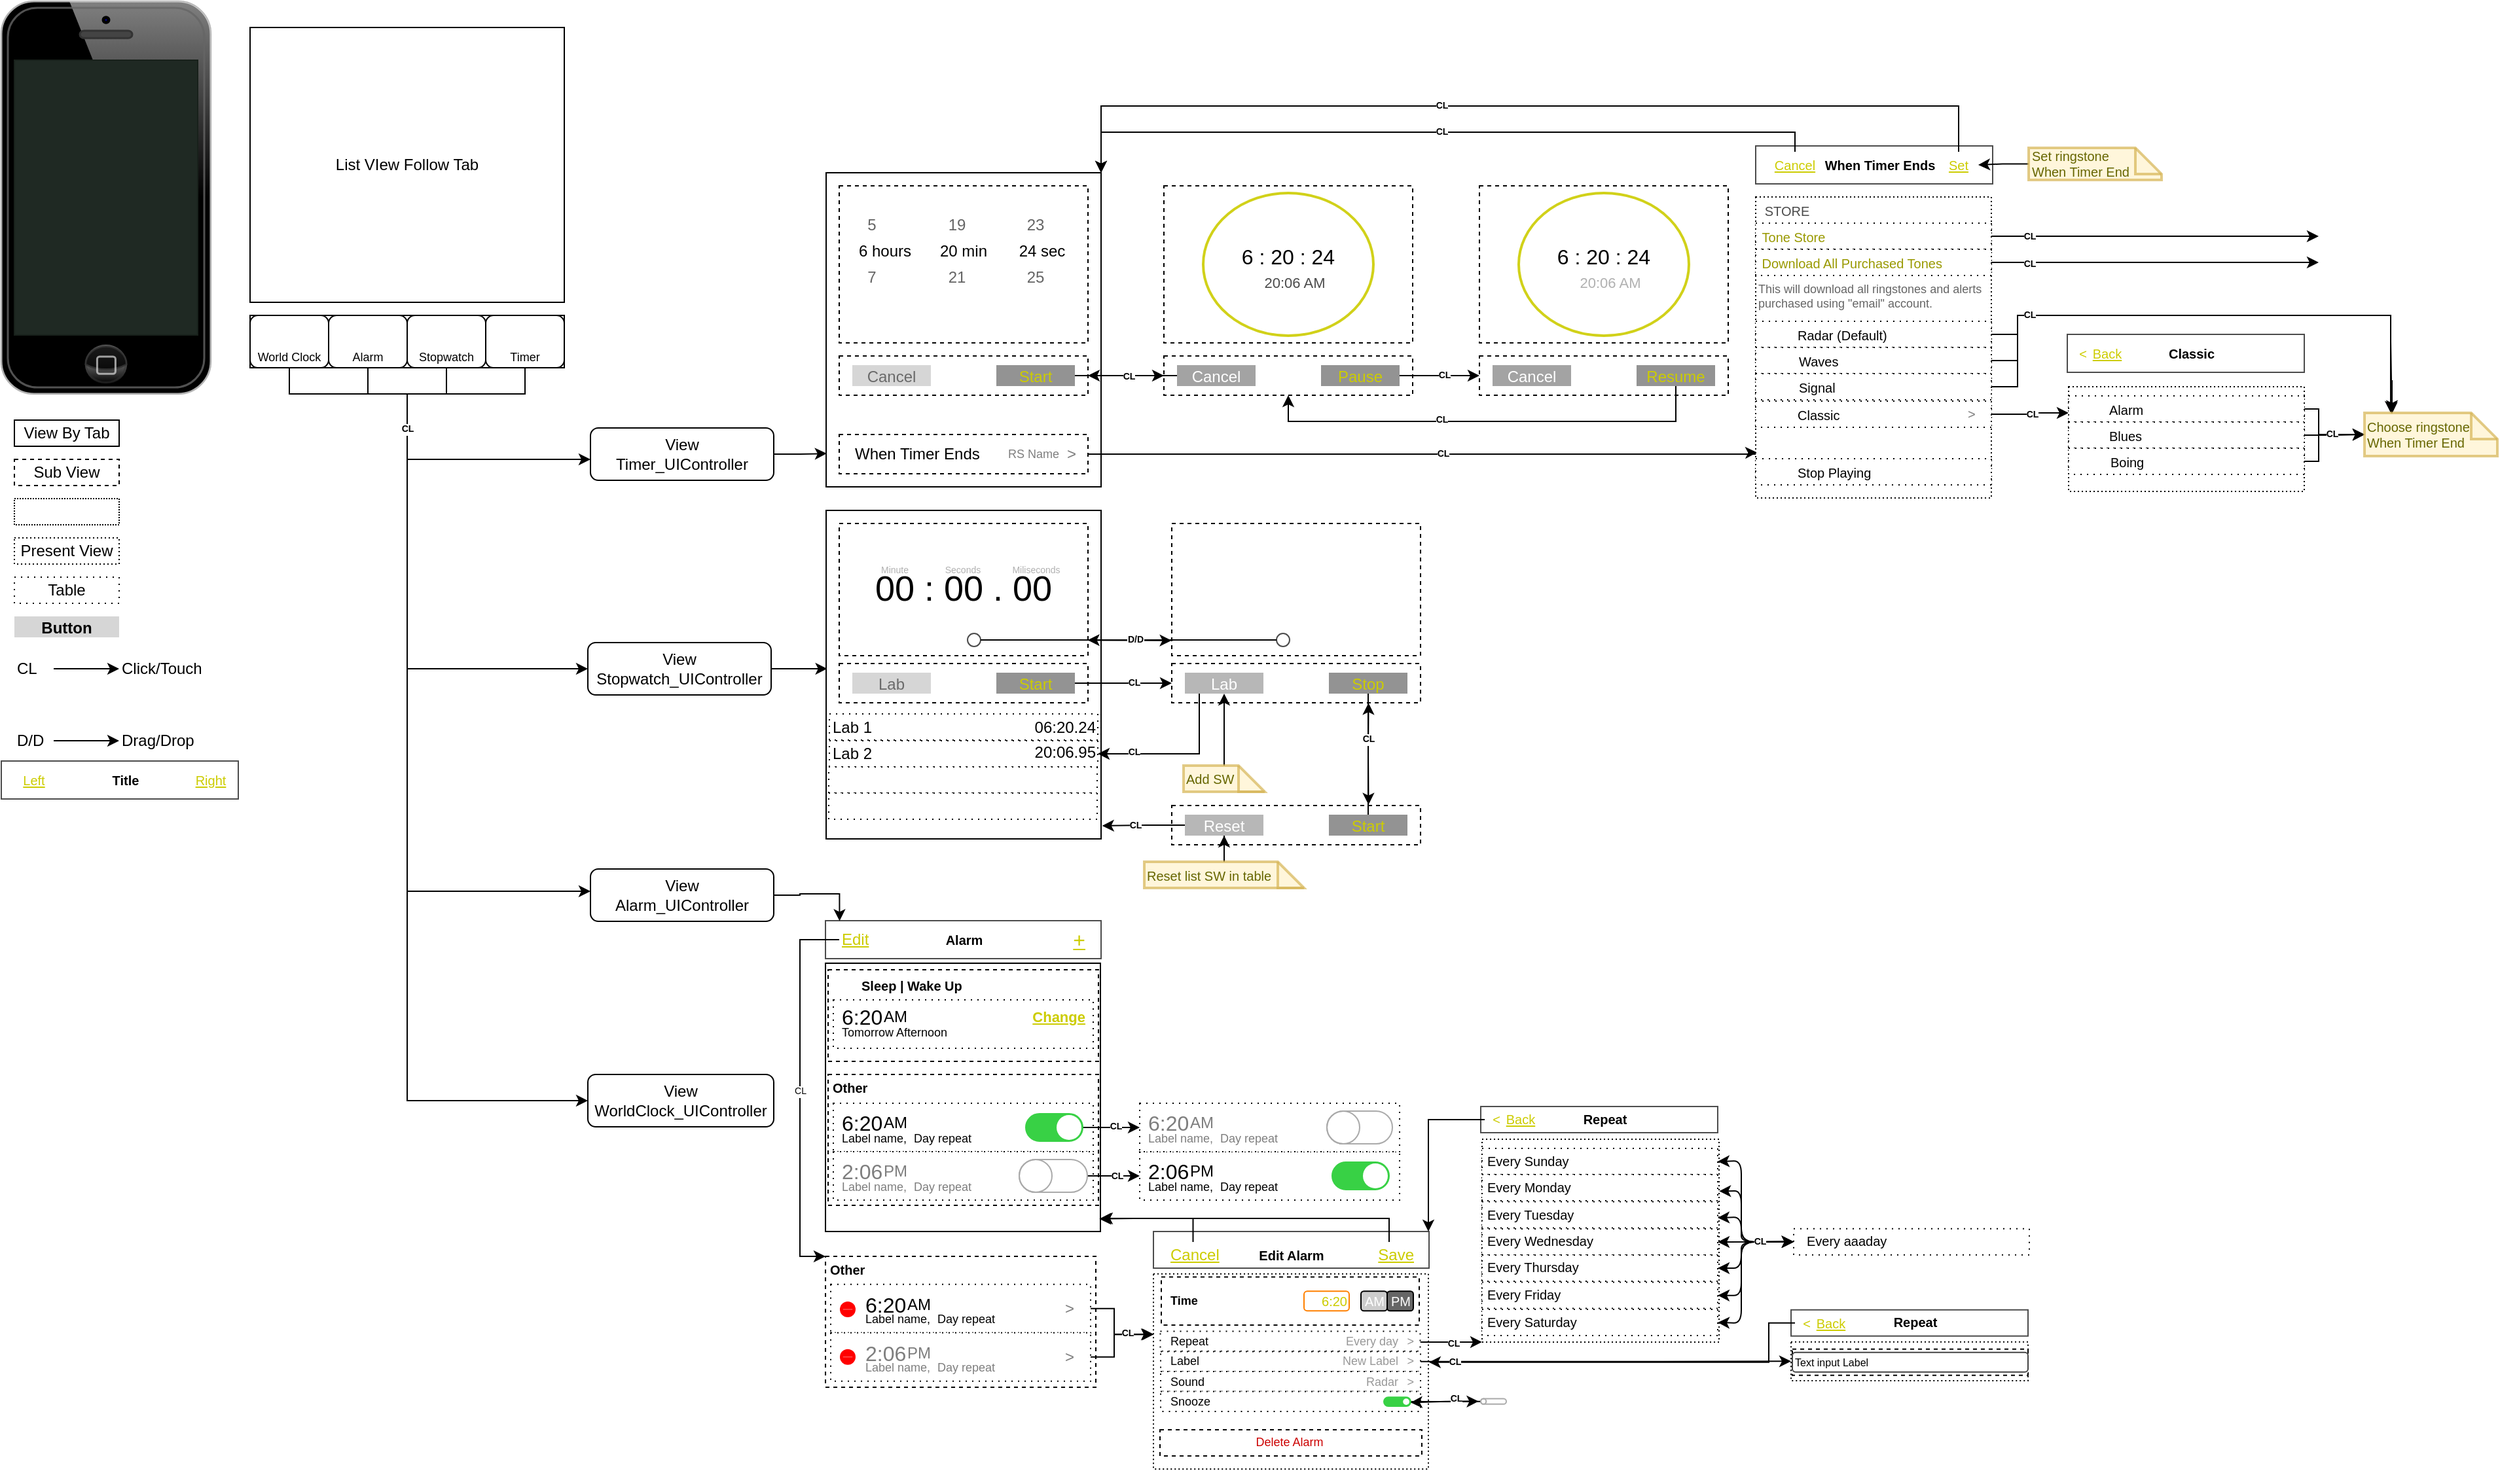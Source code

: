 <mxfile version="14.2.4" type="github">
  <diagram id="DGaI7L7fWnckIXQNMXlM" name="Page-1">
    <mxGraphModel dx="723" dy="375" grid="1" gridSize="10" guides="1" tooltips="1" connect="1" arrows="1" fold="1" page="1" pageScale="1" pageWidth="827" pageHeight="1169" math="0" shadow="0">
      <root>
        <mxCell id="0" />
        <mxCell id="1" parent="0" />
        <mxCell id="6cRro7XXUoIkanzyYa3W-1" value="" style="verticalLabelPosition=bottom;verticalAlign=top;html=1;shadow=0;dashed=0;strokeWidth=1;shape=mxgraph.ios.iPhone;bgStyle=bgGreen;fillColor=#aaaaaa;" parent="1" vertex="1">
          <mxGeometry x="10" y="10" width="160" height="300" as="geometry" />
        </mxCell>
        <mxCell id="6cRro7XXUoIkanzyYa3W-20" value="" style="rounded=0;whiteSpace=wrap;html=1;" parent="1" vertex="1">
          <mxGeometry x="200" y="250" width="240" height="40" as="geometry" />
        </mxCell>
        <mxCell id="6cRro7XXUoIkanzyYa3W-21" value="" style="edgeStyle=orthogonalEdgeStyle;rounded=0;orthogonalLoop=1;jettySize=auto;html=1;" parent="1" source="6cRro7XXUoIkanzyYa3W-22" target="6cRro7XXUoIkanzyYa3W-34" edge="1">
          <mxGeometry relative="1" as="geometry">
            <Array as="points">
              <mxPoint x="230" y="310" />
              <mxPoint x="320" y="310" />
              <mxPoint x="320" y="850" />
            </Array>
          </mxGeometry>
        </mxCell>
        <mxCell id="6cRro7XXUoIkanzyYa3W-22" value="&lt;font style=&quot;font-size: 9px&quot;&gt;World Clock&lt;/font&gt;" style="rounded=1;whiteSpace=wrap;html=1;verticalAlign=bottom;" parent="1" vertex="1">
          <mxGeometry x="200" y="250" width="60" height="40" as="geometry" />
        </mxCell>
        <mxCell id="6cRro7XXUoIkanzyYa3W-23" value="" style="edgeStyle=orthogonalEdgeStyle;rounded=0;orthogonalLoop=1;jettySize=auto;html=1;exitX=0.5;exitY=1;exitDx=0;exitDy=0;" parent="1" source="6cRro7XXUoIkanzyYa3W-24" target="6cRro7XXUoIkanzyYa3W-37" edge="1">
          <mxGeometry relative="1" as="geometry">
            <Array as="points">
              <mxPoint x="290" y="310" />
              <mxPoint x="320" y="310" />
              <mxPoint x="320" y="690" />
            </Array>
          </mxGeometry>
        </mxCell>
        <mxCell id="6cRro7XXUoIkanzyYa3W-24" value="&lt;font style=&quot;font-size: 9px&quot;&gt;Alarm&lt;/font&gt;" style="rounded=1;whiteSpace=wrap;html=1;verticalAlign=bottom;" parent="1" vertex="1">
          <mxGeometry x="260" y="250" width="60" height="40" as="geometry" />
        </mxCell>
        <mxCell id="6cRro7XXUoIkanzyYa3W-25" value="" style="edgeStyle=orthogonalEdgeStyle;rounded=0;orthogonalLoop=1;jettySize=auto;html=1;exitX=0.5;exitY=0.75;exitDx=0;exitDy=0;exitPerimeter=0;" parent="1" source="6cRro7XXUoIkanzyYa3W-26" target="6cRro7XXUoIkanzyYa3W-36" edge="1">
          <mxGeometry relative="1" as="geometry">
            <Array as="points">
              <mxPoint x="350" y="310" />
              <mxPoint x="320" y="310" />
              <mxPoint x="320" y="520" />
            </Array>
          </mxGeometry>
        </mxCell>
        <mxCell id="6cRro7XXUoIkanzyYa3W-26" value="&lt;font style=&quot;font-size: 9px&quot;&gt;Stopwatch&lt;/font&gt;" style="rounded=1;whiteSpace=wrap;html=1;verticalAlign=bottom;" parent="1" vertex="1">
          <mxGeometry x="320" y="250" width="60" height="40" as="geometry" />
        </mxCell>
        <mxCell id="6cRro7XXUoIkanzyYa3W-27" value="" style="edgeStyle=orthogonalEdgeStyle;rounded=0;orthogonalLoop=1;jettySize=auto;html=1;" parent="1" source="6cRro7XXUoIkanzyYa3W-28" target="6cRro7XXUoIkanzyYa3W-35" edge="1">
          <mxGeometry relative="1" as="geometry">
            <Array as="points">
              <mxPoint x="410" y="310" />
              <mxPoint x="320" y="310" />
              <mxPoint x="320" y="360" />
            </Array>
          </mxGeometry>
        </mxCell>
        <mxCell id="6cRro7XXUoIkanzyYa3W-60" value="CL" style="edgeLabel;html=1;align=center;verticalAlign=middle;resizable=0;points=[];fontSize=7;fontStyle=1;" parent="6cRro7XXUoIkanzyYa3W-27" vertex="1" connectable="0">
          <mxGeometry x="0.035" y="1" relative="1" as="geometry">
            <mxPoint x="-1.0" y="-19.17" as="offset" />
          </mxGeometry>
        </mxCell>
        <mxCell id="6cRro7XXUoIkanzyYa3W-28" value="&lt;font style=&quot;font-size: 9px&quot;&gt;Timer&lt;/font&gt;" style="rounded=1;whiteSpace=wrap;html=1;verticalAlign=bottom;" parent="1" vertex="1">
          <mxGeometry x="380" y="250" width="60" height="40" as="geometry" />
        </mxCell>
        <mxCell id="6cRro7XXUoIkanzyYa3W-29" value="List VIew Follow Tab" style="rounded=0;whiteSpace=wrap;html=1;" parent="1" vertex="1">
          <mxGeometry x="200" y="30" width="240" height="210" as="geometry" />
        </mxCell>
        <mxCell id="6cRro7XXUoIkanzyYa3W-30" value="" style="shape=image;html=1;verticalAlign=top;verticalLabelPosition=bottom;labelBackgroundColor=#ffffff;imageAspect=0;aspect=fixed;image=https://cdn3.iconfinder.com/data/icons/linecons-free-vector-icons-pack/32/world-128.png" parent="1" vertex="1">
          <mxGeometry x="219" y="254" width="20" height="20" as="geometry" />
        </mxCell>
        <mxCell id="6cRro7XXUoIkanzyYa3W-31" value="" style="shape=image;html=1;verticalAlign=top;verticalLabelPosition=bottom;labelBackgroundColor=#ffffff;imageAspect=0;aspect=fixed;image=https://cdn2.iconfinder.com/data/icons/wirecons-free-vector-icons/32/475340-alarm-clock-128.png" parent="1" vertex="1">
          <mxGeometry x="280" y="254" width="20" height="20" as="geometry" />
        </mxCell>
        <mxCell id="6cRro7XXUoIkanzyYa3W-32" value="" style="shape=image;html=1;verticalAlign=top;verticalLabelPosition=bottom;labelBackgroundColor=#ffffff;imageAspect=0;aspect=fixed;image=https://cdn4.iconfinder.com/data/icons/48-bubbles/48/37.Stopwatch-128.png" parent="1" vertex="1">
          <mxGeometry x="338" y="254" width="20" height="20" as="geometry" />
        </mxCell>
        <mxCell id="6cRro7XXUoIkanzyYa3W-33" value="" style="shape=image;html=1;verticalAlign=top;verticalLabelPosition=bottom;labelBackgroundColor=#ffffff;imageAspect=0;aspect=fixed;image=https://cdn2.iconfinder.com/data/icons/ios-7-icons/50/timer-128.png" parent="1" vertex="1">
          <mxGeometry x="400" y="254" width="20" height="20" as="geometry" />
        </mxCell>
        <mxCell id="6cRro7XXUoIkanzyYa3W-34" value="View&lt;br&gt;WorldClock_UIController" style="whiteSpace=wrap;html=1;rounded=1;verticalAlign=middle;" parent="1" vertex="1">
          <mxGeometry x="458" y="830" width="142" height="40" as="geometry" />
        </mxCell>
        <mxCell id="6cRro7XXUoIkanzyYa3W-253" style="edgeStyle=orthogonalEdgeStyle;rounded=0;orthogonalLoop=1;jettySize=auto;html=1;entryX=0.002;entryY=0.894;entryDx=0;entryDy=0;entryPerimeter=0;fontSize=7;fontColor=#000000;" parent="1" source="6cRro7XXUoIkanzyYa3W-35" target="6cRro7XXUoIkanzyYa3W-39" edge="1">
          <mxGeometry relative="1" as="geometry" />
        </mxCell>
        <mxCell id="6cRro7XXUoIkanzyYa3W-35" value="View&lt;br&gt;Timer_UIController" style="whiteSpace=wrap;html=1;rounded=1;verticalAlign=middle;" parent="1" vertex="1">
          <mxGeometry x="460" y="336" width="140" height="40" as="geometry" />
        </mxCell>
        <mxCell id="6cRro7XXUoIkanzyYa3W-255" style="edgeStyle=orthogonalEdgeStyle;rounded=0;orthogonalLoop=1;jettySize=auto;html=1;entryX=0.004;entryY=0.482;entryDx=0;entryDy=0;entryPerimeter=0;fontSize=7;fontColor=#000000;" parent="1" source="6cRro7XXUoIkanzyYa3W-36" target="6cRro7XXUoIkanzyYa3W-154" edge="1">
          <mxGeometry relative="1" as="geometry" />
        </mxCell>
        <mxCell id="6cRro7XXUoIkanzyYa3W-36" value="View&lt;br&gt;Stopwatch_UIController" style="whiteSpace=wrap;html=1;rounded=1;verticalAlign=middle;" parent="1" vertex="1">
          <mxGeometry x="458" y="500" width="140" height="40" as="geometry" />
        </mxCell>
        <mxCell id="6cRro7XXUoIkanzyYa3W-261" style="edgeStyle=orthogonalEdgeStyle;rounded=0;orthogonalLoop=1;jettySize=auto;html=1;entryX=0.051;entryY=0.007;entryDx=0;entryDy=0;fontSize=12;fontColor=#000000;entryPerimeter=0;" parent="1" source="6cRro7XXUoIkanzyYa3W-37" target="6cRro7XXUoIkanzyYa3W-257" edge="1">
          <mxGeometry relative="1" as="geometry">
            <Array as="points">
              <mxPoint x="620" y="693" />
              <mxPoint x="620" y="692" />
              <mxPoint x="650" y="692" />
            </Array>
          </mxGeometry>
        </mxCell>
        <mxCell id="6cRro7XXUoIkanzyYa3W-37" value="View&lt;br&gt;Alarm_UIController" style="whiteSpace=wrap;html=1;rounded=1;verticalAlign=middle;" parent="1" vertex="1">
          <mxGeometry x="460" y="673" width="140" height="40" as="geometry" />
        </mxCell>
        <mxCell id="6cRro7XXUoIkanzyYa3W-39" value="" style="rounded=0;whiteSpace=wrap;html=1;" parent="1" vertex="1">
          <mxGeometry x="640" y="141" width="210" height="240" as="geometry" />
        </mxCell>
        <mxCell id="6cRro7XXUoIkanzyYa3W-40" value="" style="rounded=0;whiteSpace=wrap;html=1;dashed=1;" parent="1" vertex="1">
          <mxGeometry x="650" y="151" width="190" height="120" as="geometry" />
        </mxCell>
        <mxCell id="6cRro7XXUoIkanzyYa3W-41" value="6 hours" style="text;html=1;strokeColor=none;fillColor=none;align=center;verticalAlign=middle;whiteSpace=wrap;rounded=0;dashed=1;dashPattern=1 4;" parent="1" vertex="1">
          <mxGeometry x="660" y="191" width="50" height="20" as="geometry" />
        </mxCell>
        <mxCell id="6cRro7XXUoIkanzyYa3W-42" value="20 min" style="text;html=1;strokeColor=none;fillColor=none;align=center;verticalAlign=middle;whiteSpace=wrap;rounded=0;dashed=1;dashPattern=1 4;" parent="1" vertex="1">
          <mxGeometry x="720" y="191" width="50" height="20" as="geometry" />
        </mxCell>
        <mxCell id="6cRro7XXUoIkanzyYa3W-43" value="24 sec" style="text;html=1;strokeColor=none;fillColor=none;align=center;verticalAlign=middle;whiteSpace=wrap;rounded=0;dashed=1;dashPattern=1 4;" parent="1" vertex="1">
          <mxGeometry x="780" y="191" width="50" height="20" as="geometry" />
        </mxCell>
        <mxCell id="6cRro7XXUoIkanzyYa3W-44" value="19" style="text;html=1;align=center;verticalAlign=middle;whiteSpace=wrap;rounded=0;dashed=1;dashPattern=1 4;textOpacity=60;" parent="1" vertex="1">
          <mxGeometry x="720" y="171" width="40" height="20" as="geometry" />
        </mxCell>
        <mxCell id="6cRro7XXUoIkanzyYa3W-45" value="21" style="text;html=1;align=center;verticalAlign=middle;whiteSpace=wrap;rounded=0;dashed=1;dashPattern=1 4;textOpacity=60;" parent="1" vertex="1">
          <mxGeometry x="720" y="211" width="40" height="20" as="geometry" />
        </mxCell>
        <mxCell id="6cRro7XXUoIkanzyYa3W-46" value="5" style="text;html=1;align=center;verticalAlign=middle;whiteSpace=wrap;rounded=0;dashed=1;dashPattern=1 4;textOpacity=60;" parent="1" vertex="1">
          <mxGeometry x="660" y="171" width="30" height="20" as="geometry" />
        </mxCell>
        <mxCell id="6cRro7XXUoIkanzyYa3W-47" value="7" style="text;html=1;align=center;verticalAlign=middle;whiteSpace=wrap;rounded=0;dashed=1;dashPattern=1 4;textOpacity=60;" parent="1" vertex="1">
          <mxGeometry x="660" y="211" width="30" height="20" as="geometry" />
        </mxCell>
        <mxCell id="6cRro7XXUoIkanzyYa3W-48" value="23" style="text;html=1;align=center;verticalAlign=middle;whiteSpace=wrap;rounded=0;dashed=1;dashPattern=1 4;textOpacity=60;" parent="1" vertex="1">
          <mxGeometry x="780" y="171" width="40" height="20" as="geometry" />
        </mxCell>
        <mxCell id="6cRro7XXUoIkanzyYa3W-49" value="25" style="text;html=1;align=center;verticalAlign=middle;whiteSpace=wrap;rounded=0;dashed=1;dashPattern=1 4;textOpacity=60;" parent="1" vertex="1">
          <mxGeometry x="780" y="211" width="40" height="20" as="geometry" />
        </mxCell>
        <mxCell id="6cRro7XXUoIkanzyYa3W-50" value="" style="rounded=0;whiteSpace=wrap;html=1;dashed=1;" parent="1" vertex="1">
          <mxGeometry x="650" y="281" width="190" height="30" as="geometry" />
        </mxCell>
        <mxCell id="6cRro7XXUoIkanzyYa3W-52" value="Cancel" style="dashed=0;align=center;fontSize=12;shape=rect;fillColor=#999999;opacity=40;strokeColor=none;fontStyle=0;dashPattern=1 4;textOpacity=50;" parent="1" vertex="1">
          <mxGeometry x="660" y="288" width="60" height="16" as="geometry" />
        </mxCell>
        <mxCell id="6cRro7XXUoIkanzyYa3W-79" value="" style="edgeStyle=orthogonalEdgeStyle;rounded=0;orthogonalLoop=1;jettySize=auto;html=1;fontColor=#CCCC00;entryX=0;entryY=0.5;entryDx=0;entryDy=0;" parent="1" source="6cRro7XXUoIkanzyYa3W-54" target="6cRro7XXUoIkanzyYa3W-80" edge="1">
          <mxGeometry relative="1" as="geometry">
            <mxPoint x="880" y="296.0" as="targetPoint" />
          </mxGeometry>
        </mxCell>
        <mxCell id="6cRro7XXUoIkanzyYa3W-54" value="Start" style="dashed=0;align=center;fontSize=12;shape=rect;opacity=70;strokeColor=none;fontStyle=0;dashPattern=1 4;fillColor=#666666;fontColor=#CCCC00;" parent="1" vertex="1">
          <mxGeometry x="770" y="288" width="60" height="16" as="geometry" />
        </mxCell>
        <mxCell id="6cRro7XXUoIkanzyYa3W-67" value="View By Tab" style="rounded=0;whiteSpace=wrap;html=1;" parent="1" vertex="1">
          <mxGeometry x="20" y="330" width="80" height="20" as="geometry" />
        </mxCell>
        <mxCell id="6cRro7XXUoIkanzyYa3W-68" value="Sub View" style="rounded=0;whiteSpace=wrap;html=1;dashed=1;" parent="1" vertex="1">
          <mxGeometry x="20" y="360" width="80" height="20" as="geometry" />
        </mxCell>
        <mxCell id="6cRro7XXUoIkanzyYa3W-69" value="" style="rounded=0;whiteSpace=wrap;html=1;dashed=1;dashPattern=1 1;" parent="1" vertex="1">
          <mxGeometry x="20" y="390" width="80" height="20" as="geometry" />
        </mxCell>
        <mxCell id="6cRro7XXUoIkanzyYa3W-70" value="Present View" style="rounded=0;whiteSpace=wrap;html=1;dashed=1;dashPattern=1 2;" parent="1" vertex="1">
          <mxGeometry x="20" y="420" width="80" height="20" as="geometry" />
        </mxCell>
        <mxCell id="6cRro7XXUoIkanzyYa3W-71" value="Table" style="rounded=0;whiteSpace=wrap;html=1;dashed=1;dashPattern=1 4;" parent="1" vertex="1">
          <mxGeometry x="20" y="450" width="80" height="20" as="geometry" />
        </mxCell>
        <mxCell id="6cRro7XXUoIkanzyYa3W-72" value="Button" style="dashed=0;align=center;fontSize=12;shape=rect;fillColor=#999999;opacity=40;strokeColor=none;fontStyle=1;dashPattern=1 4;" parent="1" vertex="1">
          <mxGeometry x="20" y="480" width="80" height="16" as="geometry" />
        </mxCell>
        <mxCell id="6cRro7XXUoIkanzyYa3W-110" style="edgeStyle=orthogonalEdgeStyle;rounded=0;orthogonalLoop=1;jettySize=auto;html=1;entryX=0.006;entryY=0.849;entryDx=0;entryDy=0;fontColor=#000000;entryPerimeter=0;" parent="1" source="6cRro7XXUoIkanzyYa3W-73" target="6cRro7XXUoIkanzyYa3W-109" edge="1">
          <mxGeometry relative="1" as="geometry">
            <Array as="points">
              <mxPoint x="1350" y="356" />
              <mxPoint x="1350" y="355" />
            </Array>
          </mxGeometry>
        </mxCell>
        <mxCell id="6cRro7XXUoIkanzyYa3W-111" value="CL" style="edgeLabel;html=1;align=center;verticalAlign=middle;resizable=0;points=[];fontColor=#000000;fontSize=7;fontStyle=1" parent="6cRro7XXUoIkanzyYa3W-110" vertex="1" connectable="0">
          <mxGeometry x="0.075" relative="1" as="geometry">
            <mxPoint x="-5.24" as="offset" />
          </mxGeometry>
        </mxCell>
        <mxCell id="6cRro7XXUoIkanzyYa3W-73" value="" style="rounded=0;whiteSpace=wrap;html=1;dashed=1;" parent="1" vertex="1">
          <mxGeometry x="650" y="341" width="190" height="30" as="geometry" />
        </mxCell>
        <mxCell id="6cRro7XXUoIkanzyYa3W-74" value="When Timer Ends" style="text;html=1;strokeColor=none;fillColor=none;align=left;verticalAlign=middle;whiteSpace=wrap;rounded=0;dashed=1;" parent="1" vertex="1">
          <mxGeometry x="660" y="346" width="110" height="20" as="geometry" />
        </mxCell>
        <mxCell id="6cRro7XXUoIkanzyYa3W-75" value="RS Name" style="text;html=1;strokeColor=none;fillColor=none;align=right;verticalAlign=middle;whiteSpace=wrap;rounded=0;dashed=1;textOpacity=50;fontSize=9;" parent="1" vertex="1">
          <mxGeometry x="770" y="346" width="50" height="20" as="geometry" />
        </mxCell>
        <mxCell id="6cRro7XXUoIkanzyYa3W-76" value="&amp;gt;" style="text;html=1;strokeColor=none;fillColor=none;align=center;verticalAlign=middle;whiteSpace=wrap;rounded=0;dashed=1;textOpacity=50;" parent="1" vertex="1">
          <mxGeometry x="820" y="346" width="15" height="20" as="geometry" />
        </mxCell>
        <mxCell id="6cRro7XXUoIkanzyYa3W-80" value="" style="rounded=0;whiteSpace=wrap;html=1;dashed=1;" parent="1" vertex="1">
          <mxGeometry x="898" y="281" width="190" height="30" as="geometry" />
        </mxCell>
        <mxCell id="6cRro7XXUoIkanzyYa3W-84" value="" style="edgeStyle=orthogonalEdgeStyle;rounded=0;orthogonalLoop=1;jettySize=auto;html=1;fontColor=#FFFFFF;" parent="1" source="6cRro7XXUoIkanzyYa3W-81" edge="1">
          <mxGeometry relative="1" as="geometry">
            <mxPoint x="840" y="296" as="targetPoint" />
          </mxGeometry>
        </mxCell>
        <mxCell id="6cRro7XXUoIkanzyYa3W-105" value="CL" style="edgeLabel;html=1;align=center;verticalAlign=middle;resizable=0;points=[];fontColor=#000000;fontSize=7;fontStyle=1" parent="6cRro7XXUoIkanzyYa3W-84" vertex="1" connectable="0">
          <mxGeometry x="0.188" y="-1" relative="1" as="geometry">
            <mxPoint x="2.69" y="1" as="offset" />
          </mxGeometry>
        </mxCell>
        <mxCell id="6cRro7XXUoIkanzyYa3W-81" value="Cancel" style="dashed=0;align=center;fontSize=12;shape=rect;fillColor=#999999;opacity=90;strokeColor=none;fontStyle=0;dashPattern=1 4;fontColor=#FFFFFF;" parent="1" vertex="1">
          <mxGeometry x="908" y="288" width="60" height="16" as="geometry" />
        </mxCell>
        <mxCell id="6cRro7XXUoIkanzyYa3W-100" style="edgeStyle=orthogonalEdgeStyle;rounded=0;orthogonalLoop=1;jettySize=auto;html=1;entryX=0;entryY=0.5;entryDx=0;entryDy=0;fontColor=#FFFFFF;" parent="1" source="6cRro7XXUoIkanzyYa3W-82" target="6cRro7XXUoIkanzyYa3W-92" edge="1">
          <mxGeometry relative="1" as="geometry" />
        </mxCell>
        <mxCell id="6cRro7XXUoIkanzyYa3W-106" value="CL" style="edgeLabel;html=1;align=center;verticalAlign=middle;resizable=0;points=[];fontColor=#000000;fontSize=7;fontStyle=1" parent="6cRro7XXUoIkanzyYa3W-100" vertex="1" connectable="0">
          <mxGeometry x="-0.077" relative="1" as="geometry">
            <mxPoint x="5.72" as="offset" />
          </mxGeometry>
        </mxCell>
        <mxCell id="6cRro7XXUoIkanzyYa3W-82" value="Pause" style="dashed=0;align=center;fontSize=12;shape=rect;opacity=70;strokeColor=none;fontStyle=0;dashPattern=1 4;fillColor=#666666;fontColor=#CCCC00;" parent="1" vertex="1">
          <mxGeometry x="1018" y="288" width="60" height="16" as="geometry" />
        </mxCell>
        <mxCell id="6cRro7XXUoIkanzyYa3W-83" value="" style="rounded=0;whiteSpace=wrap;html=1;dashed=1;" parent="1" vertex="1">
          <mxGeometry x="898" y="151" width="190" height="120" as="geometry" />
        </mxCell>
        <mxCell id="6cRro7XXUoIkanzyYa3W-86" value="" style="html=1;verticalLabelPosition=bottom;labelBackgroundColor=#ffffff;verticalAlign=top;shadow=0;dashed=0;strokeWidth=2;shape=mxgraph.ios7.misc.circle;fillColor=none;fontColor=#FFFFFF;opacity=90;align=center;strokeColor=#CCCC00;" parent="1" vertex="1">
          <mxGeometry x="928" y="156.5" width="130" height="109" as="geometry" />
        </mxCell>
        <mxCell id="6cRro7XXUoIkanzyYa3W-87" value="" style="shape=image;html=1;verticalAlign=top;verticalLabelPosition=bottom;labelBackgroundColor=#ffffff;imageAspect=0;aspect=fixed;image=https://cdn4.iconfinder.com/data/icons/essential-app-2/16/notification-bell-ring-alarm-128.png;strokeColor=#000000;fillColor=#FFFFFF;fontColor=#FFFFFF;opacity=70;align=center;" parent="1" vertex="1">
          <mxGeometry x="958" y="220" width="10" height="10" as="geometry" />
        </mxCell>
        <mxCell id="6cRro7XXUoIkanzyYa3W-89" value="&lt;font style=&quot;font-size: 16px&quot;&gt;6 : 20 : 24&lt;/font&gt;" style="text;html=1;strokeColor=none;fillColor=none;align=center;verticalAlign=middle;whiteSpace=wrap;rounded=0;dashed=1;dashPattern=1 4;" parent="1" vertex="1">
          <mxGeometry x="943" y="195" width="100" height="20" as="geometry" />
        </mxCell>
        <mxCell id="6cRro7XXUoIkanzyYa3W-91" value="&lt;font style=&quot;font-size: 11px&quot;&gt;20:06 AM&lt;/font&gt;" style="text;html=1;strokeColor=none;fillColor=none;align=center;verticalAlign=middle;whiteSpace=wrap;rounded=0;dashed=1;dashPattern=1 4;textOpacity=70;" parent="1" vertex="1">
          <mxGeometry x="968" y="215" width="60" height="20" as="geometry" />
        </mxCell>
        <mxCell id="6cRro7XXUoIkanzyYa3W-92" value="" style="rounded=0;whiteSpace=wrap;html=1;dashed=1;" parent="1" vertex="1">
          <mxGeometry x="1139" y="281" width="190" height="30" as="geometry" />
        </mxCell>
        <mxCell id="6cRro7XXUoIkanzyYa3W-93" value="Cancel" style="dashed=0;align=center;fontSize=12;shape=rect;fillColor=#999999;opacity=90;strokeColor=none;fontStyle=0;dashPattern=1 4;fontColor=#FFFFFF;" parent="1" vertex="1">
          <mxGeometry x="1149" y="288" width="60" height="16" as="geometry" />
        </mxCell>
        <mxCell id="6cRro7XXUoIkanzyYa3W-107" style="edgeStyle=orthogonalEdgeStyle;rounded=0;orthogonalLoop=1;jettySize=auto;html=1;fontColor=#000000;entryX=0.5;entryY=1;entryDx=0;entryDy=0;" parent="1" source="6cRro7XXUoIkanzyYa3W-94" target="6cRro7XXUoIkanzyYa3W-80" edge="1">
          <mxGeometry relative="1" as="geometry">
            <mxPoint x="1289" y="421" as="targetPoint" />
            <Array as="points">
              <mxPoint x="1289" y="331" />
              <mxPoint x="993" y="331" />
            </Array>
          </mxGeometry>
        </mxCell>
        <mxCell id="6cRro7XXUoIkanzyYa3W-108" value="CL" style="edgeLabel;html=1;align=center;verticalAlign=middle;resizable=0;points=[];fontColor=#000000;fontSize=7;fontStyle=1" parent="6cRro7XXUoIkanzyYa3W-107" vertex="1" connectable="0">
          <mxGeometry x="0.184" relative="1" as="geometry">
            <mxPoint x="-3.14" y="-1" as="offset" />
          </mxGeometry>
        </mxCell>
        <mxCell id="6cRro7XXUoIkanzyYa3W-94" value="Resume" style="dashed=0;align=center;fontSize=12;shape=rect;opacity=70;strokeColor=none;fontStyle=0;dashPattern=1 4;fillColor=#666666;fontColor=#CCCC00;" parent="1" vertex="1">
          <mxGeometry x="1259" y="288" width="60" height="16" as="geometry" />
        </mxCell>
        <mxCell id="6cRro7XXUoIkanzyYa3W-95" value="" style="rounded=0;whiteSpace=wrap;html=1;dashed=1;" parent="1" vertex="1">
          <mxGeometry x="1139" y="151" width="190" height="120" as="geometry" />
        </mxCell>
        <mxCell id="6cRro7XXUoIkanzyYa3W-96" value="" style="html=1;verticalLabelPosition=bottom;labelBackgroundColor=#ffffff;verticalAlign=top;shadow=0;dashed=0;strokeWidth=2;shape=mxgraph.ios7.misc.circle;fillColor=none;fontColor=#FFFFFF;opacity=90;align=center;strokeColor=#CCCC00;" parent="1" vertex="1">
          <mxGeometry x="1169" y="156.5" width="130" height="109" as="geometry" />
        </mxCell>
        <mxCell id="6cRro7XXUoIkanzyYa3W-97" value="" style="shape=image;html=1;verticalAlign=top;verticalLabelPosition=bottom;labelBackgroundColor=#ffffff;imageAspect=0;aspect=fixed;image=https://cdn4.iconfinder.com/data/icons/essential-app-2/16/notification-bell-ring-alarm-128.png;strokeColor=#000000;fillColor=#FFFFFF;fontColor=#FFFFFF;opacity=30;align=center;" parent="1" vertex="1">
          <mxGeometry x="1199" y="220" width="10" height="10" as="geometry" />
        </mxCell>
        <mxCell id="6cRro7XXUoIkanzyYa3W-98" value="&lt;font style=&quot;font-size: 16px&quot;&gt;6 : 20 : 24&lt;/font&gt;" style="text;html=1;strokeColor=none;fillColor=none;align=center;verticalAlign=middle;whiteSpace=wrap;rounded=0;dashed=1;dashPattern=1 4;" parent="1" vertex="1">
          <mxGeometry x="1184" y="195" width="100" height="20" as="geometry" />
        </mxCell>
        <mxCell id="6cRro7XXUoIkanzyYa3W-99" value="&lt;font style=&quot;font-size: 11px&quot;&gt;20:06 AM&lt;/font&gt;" style="text;html=1;strokeColor=none;fillColor=none;align=center;verticalAlign=middle;whiteSpace=wrap;rounded=0;dashed=1;dashPattern=1 4;textOpacity=30;" parent="1" vertex="1">
          <mxGeometry x="1209" y="215" width="60" height="20" as="geometry" />
        </mxCell>
        <mxCell id="6cRro7XXUoIkanzyYa3W-104" value="" style="edgeStyle=orthogonalEdgeStyle;rounded=0;orthogonalLoop=1;jettySize=auto;html=1;fontColor=#000000;entryX=0;entryY=0.5;entryDx=0;entryDy=0;" parent="1" source="6cRro7XXUoIkanzyYa3W-102" target="6cRro7XXUoIkanzyYa3W-103" edge="1">
          <mxGeometry relative="1" as="geometry">
            <mxPoint x="80" y="520" as="targetPoint" />
          </mxGeometry>
        </mxCell>
        <mxCell id="6cRro7XXUoIkanzyYa3W-102" value="CL" style="text;html=1;strokeColor=none;fillColor=none;align=left;verticalAlign=middle;whiteSpace=wrap;rounded=0;opacity=70;" parent="1" vertex="1">
          <mxGeometry x="20" y="510" width="30" height="20" as="geometry" />
        </mxCell>
        <mxCell id="6cRro7XXUoIkanzyYa3W-103" value="Click/Touch" style="text;html=1;strokeColor=none;fillColor=none;align=left;verticalAlign=middle;whiteSpace=wrap;rounded=0;opacity=70;fontColor=#000000;" parent="1" vertex="1">
          <mxGeometry x="100" y="510" width="90" height="20" as="geometry" />
        </mxCell>
        <mxCell id="6cRro7XXUoIkanzyYa3W-109" value="" style="rounded=0;whiteSpace=wrap;html=1;dashed=1;dashPattern=1 2;" parent="1" vertex="1">
          <mxGeometry x="1350" y="159.5" width="180" height="230" as="geometry" />
        </mxCell>
        <mxCell id="6cRro7XXUoIkanzyYa3W-233" style="edgeStyle=orthogonalEdgeStyle;rounded=0;orthogonalLoop=1;jettySize=auto;html=1;fontSize=7;fontColor=#000000;" parent="1" source="6cRro7XXUoIkanzyYa3W-113" edge="1">
          <mxGeometry relative="1" as="geometry">
            <mxPoint x="1780" y="189.5" as="targetPoint" />
          </mxGeometry>
        </mxCell>
        <mxCell id="6cRro7XXUoIkanzyYa3W-234" value="CL" style="edgeLabel;html=1;align=center;verticalAlign=middle;resizable=0;points=[];fontSize=7;fontColor=#000000;fontStyle=1" parent="6cRro7XXUoIkanzyYa3W-233" vertex="1" connectable="0">
          <mxGeometry x="-0.865" y="1" relative="1" as="geometry">
            <mxPoint x="11.83" y="1" as="offset" />
          </mxGeometry>
        </mxCell>
        <mxCell id="6cRro7XXUoIkanzyYa3W-113" value="&amp;nbsp;Tone Store" style="rounded=0;whiteSpace=wrap;html=1;dashed=1;dashPattern=1 4;align=left;fontSize=10;fontColor=#999900;" parent="1" vertex="1">
          <mxGeometry x="1350" y="179.5" width="180" height="20" as="geometry" />
        </mxCell>
        <mxCell id="6cRro7XXUoIkanzyYa3W-115" value="" style="rounded=0;whiteSpace=wrap;html=1;strokeColor=#000000;fillColor=#FFFFFF;fontColor=#000000;opacity=70;align=center;" parent="1" vertex="1">
          <mxGeometry x="1350" y="120.5" width="181" height="29" as="geometry" />
        </mxCell>
        <mxCell id="6cRro7XXUoIkanzyYa3W-220" style="edgeStyle=orthogonalEdgeStyle;rounded=0;orthogonalLoop=1;jettySize=auto;html=1;fontSize=7;fontColor=#000000;entryX=1;entryY=0;entryDx=0;entryDy=0;" parent="1" source="6cRro7XXUoIkanzyYa3W-116" target="6cRro7XXUoIkanzyYa3W-39" edge="1">
          <mxGeometry relative="1" as="geometry">
            <mxPoint x="960" y="130" as="targetPoint" />
            <Array as="points">
              <mxPoint x="1380" y="110" />
              <mxPoint x="850" y="110" />
            </Array>
          </mxGeometry>
        </mxCell>
        <mxCell id="6cRro7XXUoIkanzyYa3W-221" value="CL" style="edgeLabel;html=1;align=center;verticalAlign=middle;resizable=0;points=[];fontSize=7;fontColor=#000000;fontStyle=1" parent="6cRro7XXUoIkanzyYa3W-220" vertex="1" connectable="0">
          <mxGeometry x="-0.882" relative="1" as="geometry">
            <mxPoint x="-251.19" as="offset" />
          </mxGeometry>
        </mxCell>
        <mxCell id="6cRro7XXUoIkanzyYa3W-116" value="&lt;u style=&quot;font-size: 10px;&quot;&gt;Cancel&lt;/u&gt;" style="text;html=1;strokeColor=none;fillColor=none;align=center;verticalAlign=middle;whiteSpace=wrap;rounded=0;opacity=70;fontSize=10;fontColor=#CCCC00;" parent="1" vertex="1">
          <mxGeometry x="1360" y="125" width="40" height="20" as="geometry" />
        </mxCell>
        <mxCell id="6cRro7XXUoIkanzyYa3W-222" style="edgeStyle=orthogonalEdgeStyle;rounded=0;orthogonalLoop=1;jettySize=auto;html=1;fontSize=7;fontColor=#000000;entryX=1;entryY=0;entryDx=0;entryDy=0;" parent="1" source="6cRro7XXUoIkanzyYa3W-117" target="6cRro7XXUoIkanzyYa3W-39" edge="1">
          <mxGeometry relative="1" as="geometry">
            <mxPoint x="1090" y="60" as="targetPoint" />
            <Array as="points">
              <mxPoint x="1505" y="90" />
              <mxPoint x="850" y="90" />
            </Array>
          </mxGeometry>
        </mxCell>
        <mxCell id="6cRro7XXUoIkanzyYa3W-223" value="CL" style="edgeLabel;html=1;align=center;verticalAlign=middle;resizable=0;points=[];fontSize=7;fontColor=#000000;fontStyle=1" parent="6cRro7XXUoIkanzyYa3W-222" vertex="1" connectable="0">
          <mxGeometry x="0.126" relative="1" as="geometry">
            <mxPoint x="-12.86" as="offset" />
          </mxGeometry>
        </mxCell>
        <mxCell id="6cRro7XXUoIkanzyYa3W-117" value="&lt;u style=&quot;font-size: 10px;&quot;&gt;Set&lt;/u&gt;" style="text;html=1;strokeColor=none;fillColor=none;align=center;verticalAlign=middle;whiteSpace=wrap;rounded=0;opacity=70;fontSize=10;fontColor=#CCCC00;" parent="1" vertex="1">
          <mxGeometry x="1490" y="125" width="30" height="20" as="geometry" />
        </mxCell>
        <mxCell id="6cRro7XXUoIkanzyYa3W-118" value="&lt;font style=&quot;font-size: 10px&quot;&gt;&lt;b&gt;When Timer Ends&lt;/b&gt;&lt;/font&gt;" style="text;html=1;strokeColor=none;fillColor=none;align=center;verticalAlign=middle;whiteSpace=wrap;rounded=0;fontColor=#000000;opacity=70;" parent="1" vertex="1">
          <mxGeometry x="1400" y="124.5" width="90" height="20" as="geometry" />
        </mxCell>
        <mxCell id="6cRro7XXUoIkanzyYa3W-119" value="" style="rounded=0;whiteSpace=wrap;html=1;strokeColor=#000000;fillColor=#FFFFFF;fontColor=#000000;opacity=70;align=center;" parent="1" vertex="1">
          <mxGeometry x="10" y="590.5" width="181" height="29" as="geometry" />
        </mxCell>
        <mxCell id="6cRro7XXUoIkanzyYa3W-120" value="&lt;u style=&quot;font-size: 10px&quot;&gt;Left&lt;/u&gt;" style="text;html=1;strokeColor=none;fillColor=none;align=center;verticalAlign=middle;whiteSpace=wrap;rounded=0;opacity=70;fontSize=10;fontColor=#CCCC00;" parent="1" vertex="1">
          <mxGeometry x="10" y="595" width="50" height="20" as="geometry" />
        </mxCell>
        <mxCell id="6cRro7XXUoIkanzyYa3W-121" value="&lt;u&gt;Right&lt;/u&gt;" style="text;html=1;strokeColor=none;fillColor=none;align=center;verticalAlign=middle;whiteSpace=wrap;rounded=0;opacity=70;fontSize=10;fontColor=#CCCC00;" parent="1" vertex="1">
          <mxGeometry x="150" y="595" width="40" height="20" as="geometry" />
        </mxCell>
        <mxCell id="6cRro7XXUoIkanzyYa3W-122" value="&lt;font style=&quot;font-size: 10px&quot;&gt;&lt;b&gt;Title&lt;/b&gt;&lt;/font&gt;" style="text;html=1;strokeColor=none;fillColor=none;align=center;verticalAlign=middle;whiteSpace=wrap;rounded=0;fontColor=#000000;opacity=70;" parent="1" vertex="1">
          <mxGeometry x="60" y="594.5" width="90" height="20" as="geometry" />
        </mxCell>
        <mxCell id="6cRro7XXUoIkanzyYa3W-232" style="edgeStyle=orthogonalEdgeStyle;rounded=0;orthogonalLoop=1;jettySize=auto;html=1;fontSize=7;fontColor=#000000;" parent="1" source="6cRro7XXUoIkanzyYa3W-123" edge="1">
          <mxGeometry relative="1" as="geometry">
            <mxPoint x="1780" y="209.5" as="targetPoint" />
          </mxGeometry>
        </mxCell>
        <mxCell id="6cRro7XXUoIkanzyYa3W-235" value="CL" style="edgeLabel;html=1;align=center;verticalAlign=middle;resizable=0;points=[];fontSize=7;fontColor=#000000;fontStyle=1" parent="6cRro7XXUoIkanzyYa3W-232" vertex="1" connectable="0">
          <mxGeometry x="-0.869" relative="1" as="geometry">
            <mxPoint x="12.31" y="1.5" as="offset" />
          </mxGeometry>
        </mxCell>
        <mxCell id="6cRro7XXUoIkanzyYa3W-123" value="&amp;nbsp;Download All Purchased Tones" style="rounded=0;whiteSpace=wrap;html=1;dashed=1;dashPattern=1 4;align=left;fontSize=10;fontColor=#999900;" parent="1" vertex="1">
          <mxGeometry x="1350" y="199.5" width="180" height="20" as="geometry" />
        </mxCell>
        <mxCell id="6cRro7XXUoIkanzyYa3W-240" style="edgeStyle=orthogonalEdgeStyle;rounded=0;orthogonalLoop=1;jettySize=auto;html=1;fontSize=7;fontColor=#000000;entryX=0.211;entryY=-0.017;entryDx=0;entryDy=0;entryPerimeter=0;" parent="1" source="6cRro7XXUoIkanzyYa3W-124" target="6cRro7XXUoIkanzyYa3W-247" edge="1">
          <mxGeometry relative="1" as="geometry">
            <mxPoint x="1800" y="310" as="targetPoint" />
            <Array as="points">
              <mxPoint x="1550" y="265" />
              <mxPoint x="1550" y="250" />
              <mxPoint x="1835" y="250" />
              <mxPoint x="1835" y="300" />
              <mxPoint x="1836" y="300" />
              <mxPoint x="1836" y="324" />
            </Array>
          </mxGeometry>
        </mxCell>
        <mxCell id="6cRro7XXUoIkanzyYa3W-124" value="" style="rounded=0;whiteSpace=wrap;html=1;dashed=1;dashPattern=1 4;align=left;" parent="1" vertex="1">
          <mxGeometry x="1350" y="254.5" width="180" height="20" as="geometry" />
        </mxCell>
        <mxCell id="6cRro7XXUoIkanzyYa3W-125" value="Radar (Default)" style="text;html=1;strokeColor=none;fillColor=none;align=left;verticalAlign=middle;whiteSpace=wrap;rounded=0;fontSize=10;opacity=70;" parent="1" vertex="1">
          <mxGeometry x="1380" y="254.5" width="90" height="20" as="geometry" />
        </mxCell>
        <mxCell id="6cRro7XXUoIkanzyYa3W-239" style="edgeStyle=orthogonalEdgeStyle;rounded=0;orthogonalLoop=1;jettySize=auto;html=1;fontSize=7;fontColor=#000000;entryX=0.206;entryY=0.027;entryDx=0;entryDy=0;entryPerimeter=0;" parent="1" source="6cRro7XXUoIkanzyYa3W-126" target="6cRro7XXUoIkanzyYa3W-247" edge="1">
          <mxGeometry relative="1" as="geometry">
            <mxPoint x="1810" y="290" as="targetPoint" />
            <Array as="points">
              <mxPoint x="1550" y="285" />
              <mxPoint x="1550" y="250" />
              <mxPoint x="1835" y="250" />
              <mxPoint x="1835" y="270" />
              <mxPoint x="1836" y="270" />
            </Array>
          </mxGeometry>
        </mxCell>
        <mxCell id="6cRro7XXUoIkanzyYa3W-126" value="" style="rounded=0;whiteSpace=wrap;html=1;dashed=1;dashPattern=1 4;align=left;" parent="1" vertex="1">
          <mxGeometry x="1350" y="274.5" width="180" height="20" as="geometry" />
        </mxCell>
        <mxCell id="6cRro7XXUoIkanzyYa3W-127" value="Waves" style="text;html=1;strokeColor=none;fillColor=none;align=left;verticalAlign=middle;whiteSpace=wrap;rounded=0;fontSize=10;opacity=70;" parent="1" vertex="1">
          <mxGeometry x="1381" y="274.5" width="90" height="20" as="geometry" />
        </mxCell>
        <mxCell id="6cRro7XXUoIkanzyYa3W-238" style="edgeStyle=orthogonalEdgeStyle;rounded=0;orthogonalLoop=1;jettySize=auto;html=1;fontSize=7;fontColor=#000000;entryX=0.197;entryY=-0.002;entryDx=0;entryDy=0;entryPerimeter=0;" parent="1" source="6cRro7XXUoIkanzyYa3W-128" target="6cRro7XXUoIkanzyYa3W-247" edge="1">
          <mxGeometry relative="1" as="geometry">
            <mxPoint x="1850" y="300" as="targetPoint" />
            <Array as="points">
              <mxPoint x="1550" y="305" />
              <mxPoint x="1550" y="250" />
              <mxPoint x="1835" y="250" />
            </Array>
          </mxGeometry>
        </mxCell>
        <mxCell id="6cRro7XXUoIkanzyYa3W-245" value="CL" style="edgeLabel;html=1;align=center;verticalAlign=middle;resizable=0;points=[];fontSize=7;fontColor=#000000;fontStyle=1" parent="6cRro7XXUoIkanzyYa3W-238" vertex="1" connectable="0">
          <mxGeometry x="-0.093" y="2" relative="1" as="geometry">
            <mxPoint x="-113.64" y="2" as="offset" />
          </mxGeometry>
        </mxCell>
        <mxCell id="6cRro7XXUoIkanzyYa3W-128" value="" style="rounded=0;whiteSpace=wrap;html=1;dashed=1;dashPattern=1 4;align=left;" parent="1" vertex="1">
          <mxGeometry x="1350" y="294.5" width="180" height="20" as="geometry" />
        </mxCell>
        <mxCell id="6cRro7XXUoIkanzyYa3W-129" value="Signal" style="text;html=1;strokeColor=none;fillColor=none;align=left;verticalAlign=middle;whiteSpace=wrap;rounded=0;fontSize=10;opacity=70;" parent="1" vertex="1">
          <mxGeometry x="1381" y="294.5" width="90" height="20" as="geometry" />
        </mxCell>
        <mxCell id="6cRro7XXUoIkanzyYa3W-137" style="edgeStyle=orthogonalEdgeStyle;rounded=0;orthogonalLoop=1;jettySize=auto;html=1;entryX=0;entryY=0.25;entryDx=0;entryDy=0;fontSize=10;fontColor=#000000;" parent="1" source="6cRro7XXUoIkanzyYa3W-130" target="6cRro7XXUoIkanzyYa3W-136" edge="1">
          <mxGeometry relative="1" as="geometry" />
        </mxCell>
        <mxCell id="6cRro7XXUoIkanzyYa3W-153" value="CL" style="edgeLabel;html=1;align=center;verticalAlign=middle;resizable=0;points=[];fontSize=7;fontColor=#000000;fontStyle=1" parent="6cRro7XXUoIkanzyYa3W-137" vertex="1" connectable="0">
          <mxGeometry x="-0.103" y="3" relative="1" as="geometry">
            <mxPoint x="3.33" y="2.98" as="offset" />
          </mxGeometry>
        </mxCell>
        <mxCell id="6cRro7XXUoIkanzyYa3W-130" value="" style="rounded=0;whiteSpace=wrap;html=1;dashed=1;dashPattern=1 4;align=left;" parent="1" vertex="1">
          <mxGeometry x="1350" y="315.5" width="180" height="20" as="geometry" />
        </mxCell>
        <mxCell id="6cRro7XXUoIkanzyYa3W-131" value="Classic" style="text;html=1;strokeColor=none;fillColor=none;align=left;verticalAlign=middle;whiteSpace=wrap;rounded=0;fontSize=10;opacity=70;" parent="1" vertex="1">
          <mxGeometry x="1380" y="315.5" width="90" height="20" as="geometry" />
        </mxCell>
        <mxCell id="6cRro7XXUoIkanzyYa3W-132" value="&amp;gt;" style="text;html=1;strokeColor=none;fillColor=none;align=left;verticalAlign=middle;whiteSpace=wrap;rounded=0;fontSize=10;opacity=70;textOpacity=50;" parent="1" vertex="1">
          <mxGeometry x="1510" y="314.5" width="20" height="20" as="geometry" />
        </mxCell>
        <mxCell id="6cRro7XXUoIkanzyYa3W-133" value="" style="rounded=0;whiteSpace=wrap;html=1;dashed=1;dashPattern=1 4;align=left;" parent="1" vertex="1">
          <mxGeometry x="1350" y="359.5" width="180" height="20" as="geometry" />
        </mxCell>
        <mxCell id="6cRro7XXUoIkanzyYa3W-134" value="Stop Playing" style="text;html=1;strokeColor=none;fillColor=none;align=left;verticalAlign=middle;whiteSpace=wrap;rounded=0;fontSize=10;opacity=70;" parent="1" vertex="1">
          <mxGeometry x="1380" y="359.5" width="90" height="20" as="geometry" />
        </mxCell>
        <mxCell id="6cRro7XXUoIkanzyYa3W-135" value="" style="shape=image;html=1;verticalAlign=top;verticalLabelPosition=bottom;labelBackgroundColor=#ffffff;imageAspect=0;aspect=fixed;image=https://cdn0.iconfinder.com/data/icons/fatcow/32x32/tick.png;strokeColor=#000000;fillColor=#FFFFFF;fontSize=10;fontColor=#000000;opacity=70;align=left;" parent="1" vertex="1">
          <mxGeometry x="1354" y="359.5" width="20" height="20" as="geometry" />
        </mxCell>
        <mxCell id="6cRro7XXUoIkanzyYa3W-136" value="" style="rounded=0;whiteSpace=wrap;html=1;dashed=1;dashPattern=1 2;" parent="1" vertex="1">
          <mxGeometry x="1589" y="304.5" width="180" height="80" as="geometry" />
        </mxCell>
        <mxCell id="6cRro7XXUoIkanzyYa3W-138" value="" style="rounded=0;whiteSpace=wrap;html=1;strokeColor=#000000;fillColor=#FFFFFF;fontColor=#000000;opacity=70;align=center;" parent="1" vertex="1">
          <mxGeometry x="1588" y="264.5" width="181" height="29" as="geometry" />
        </mxCell>
        <mxCell id="6cRro7XXUoIkanzyYa3W-139" value="&lt;u style=&quot;font-size: 10px&quot;&gt;Back&lt;/u&gt;" style="text;html=1;strokeColor=none;fillColor=none;align=center;verticalAlign=middle;whiteSpace=wrap;rounded=0;opacity=70;fontSize=10;fontColor=#CCCC00;" parent="1" vertex="1">
          <mxGeometry x="1599" y="268.5" width="39" height="20" as="geometry" />
        </mxCell>
        <mxCell id="6cRro7XXUoIkanzyYa3W-141" value="&lt;font style=&quot;font-size: 10px&quot;&gt;&lt;b&gt;Classic&lt;/b&gt;&lt;/font&gt;" style="text;html=1;strokeColor=none;fillColor=none;align=center;verticalAlign=middle;whiteSpace=wrap;rounded=0;fontColor=#000000;opacity=70;" parent="1" vertex="1">
          <mxGeometry x="1638" y="268.5" width="90" height="20" as="geometry" />
        </mxCell>
        <mxCell id="6cRro7XXUoIkanzyYa3W-142" value="&lt;span style=&quot;font-size: 10px&quot;&gt;&amp;lt;&lt;/span&gt;" style="text;html=1;strokeColor=none;fillColor=none;align=center;verticalAlign=middle;whiteSpace=wrap;rounded=0;opacity=70;fontSize=10;fontColor=#CCCC00;" parent="1" vertex="1">
          <mxGeometry x="1591" y="269" width="18" height="19" as="geometry" />
        </mxCell>
        <mxCell id="6cRro7XXUoIkanzyYa3W-250" style="edgeStyle=orthogonalEdgeStyle;rounded=0;orthogonalLoop=1;jettySize=auto;html=1;entryX=0;entryY=0.5;entryDx=0;entryDy=0;entryPerimeter=0;fontSize=9;fontColor=#000000;" parent="1" source="6cRro7XXUoIkanzyYa3W-143" target="6cRro7XXUoIkanzyYa3W-247" edge="1">
          <mxGeometry relative="1" as="geometry">
            <Array as="points">
              <mxPoint x="1780" y="322" />
              <mxPoint x="1780" y="341" />
            </Array>
          </mxGeometry>
        </mxCell>
        <mxCell id="6cRro7XXUoIkanzyYa3W-143" value="" style="rounded=0;whiteSpace=wrap;html=1;dashed=1;dashPattern=1 4;align=left;" parent="1" vertex="1">
          <mxGeometry x="1589" y="311.5" width="180" height="20" as="geometry" />
        </mxCell>
        <mxCell id="6cRro7XXUoIkanzyYa3W-144" value="Alarm" style="text;html=1;strokeColor=none;fillColor=none;align=left;verticalAlign=middle;whiteSpace=wrap;rounded=0;fontSize=10;opacity=70;" parent="1" vertex="1">
          <mxGeometry x="1618" y="311.5" width="90" height="20" as="geometry" />
        </mxCell>
        <mxCell id="6cRro7XXUoIkanzyYa3W-242" style="edgeStyle=orthogonalEdgeStyle;rounded=0;orthogonalLoop=1;jettySize=auto;html=1;fontSize=7;fontColor=#000000;entryX=0;entryY=0.5;entryDx=0;entryDy=0;entryPerimeter=0;" parent="1" source="6cRro7XXUoIkanzyYa3W-145" target="6cRro7XXUoIkanzyYa3W-247" edge="1">
          <mxGeometry relative="1" as="geometry">
            <mxPoint x="1800" y="357" as="targetPoint" />
          </mxGeometry>
        </mxCell>
        <mxCell id="6cRro7XXUoIkanzyYa3W-145" value="" style="rounded=0;whiteSpace=wrap;html=1;dashed=1;dashPattern=1 4;align=left;" parent="1" vertex="1">
          <mxGeometry x="1589" y="331.5" width="180" height="20" as="geometry" />
        </mxCell>
        <mxCell id="6cRro7XXUoIkanzyYa3W-146" value="Blues" style="text;html=1;strokeColor=none;fillColor=none;align=left;verticalAlign=middle;whiteSpace=wrap;rounded=0;fontSize=10;opacity=70;" parent="1" vertex="1">
          <mxGeometry x="1618" y="331.5" width="90" height="20" as="geometry" />
        </mxCell>
        <mxCell id="6cRro7XXUoIkanzyYa3W-251" style="edgeStyle=orthogonalEdgeStyle;rounded=0;orthogonalLoop=1;jettySize=auto;html=1;entryX=0;entryY=0.5;entryDx=0;entryDy=0;entryPerimeter=0;fontSize=9;fontColor=#000000;" parent="1" source="6cRro7XXUoIkanzyYa3W-147" target="6cRro7XXUoIkanzyYa3W-247" edge="1">
          <mxGeometry relative="1" as="geometry">
            <Array as="points">
              <mxPoint x="1780" y="362" />
              <mxPoint x="1780" y="341" />
            </Array>
          </mxGeometry>
        </mxCell>
        <mxCell id="6cRro7XXUoIkanzyYa3W-252" value="CL" style="edgeLabel;html=1;align=center;verticalAlign=middle;resizable=0;points=[];fontSize=7;fontColor=#000000;fontStyle=1" parent="6cRro7XXUoIkanzyYa3W-251" vertex="1" connectable="0">
          <mxGeometry x="0.254" relative="1" as="geometry">
            <mxPoint as="offset" />
          </mxGeometry>
        </mxCell>
        <mxCell id="6cRro7XXUoIkanzyYa3W-147" value="" style="rounded=0;whiteSpace=wrap;html=1;dashed=1;dashPattern=1 4;align=left;" parent="1" vertex="1">
          <mxGeometry x="1589" y="351.5" width="180" height="20" as="geometry" />
        </mxCell>
        <mxCell id="6cRro7XXUoIkanzyYa3W-148" value="Boing" style="text;html=1;strokeColor=none;fillColor=none;align=left;verticalAlign=middle;whiteSpace=wrap;rounded=0;fontSize=10;opacity=70;" parent="1" vertex="1">
          <mxGeometry x="1619" y="351.5" width="90" height="20" as="geometry" />
        </mxCell>
        <mxCell id="6cRro7XXUoIkanzyYa3W-151" value="STORE" style="text;html=1;strokeColor=none;fillColor=none;align=center;verticalAlign=middle;whiteSpace=wrap;rounded=0;fontSize=10;fontColor=#000000;opacity=70;textOpacity=70;" parent="1" vertex="1">
          <mxGeometry x="1354" y="159.5" width="40" height="20" as="geometry" />
        </mxCell>
        <mxCell id="6cRro7XXUoIkanzyYa3W-152" value="This will download all ringstones and alerts purchased using &quot;email&quot; account." style="text;html=1;strokeColor=none;fillColor=none;align=left;verticalAlign=middle;whiteSpace=wrap;rounded=0;fontSize=9;fontColor=#000000;opacity=70;textOpacity=60;labelPosition=center;verticalLabelPosition=middle;" parent="1" vertex="1">
          <mxGeometry x="1350" y="219.5" width="180" height="30" as="geometry" />
        </mxCell>
        <mxCell id="6cRro7XXUoIkanzyYa3W-154" value="" style="rounded=0;whiteSpace=wrap;html=1;" parent="1" vertex="1">
          <mxGeometry x="640" y="399" width="210" height="251" as="geometry" />
        </mxCell>
        <mxCell id="6cRro7XXUoIkanzyYa3W-155" value="" style="rounded=0;whiteSpace=wrap;html=1;dashed=1;" parent="1" vertex="1">
          <mxGeometry x="650" y="409" width="190" height="101" as="geometry" />
        </mxCell>
        <mxCell id="6cRro7XXUoIkanzyYa3W-156" value="" style="rounded=0;whiteSpace=wrap;html=1;dashed=1;" parent="1" vertex="1">
          <mxGeometry x="650" y="516" width="190" height="30" as="geometry" />
        </mxCell>
        <mxCell id="6cRro7XXUoIkanzyYa3W-157" value="Lab" style="dashed=0;align=center;fontSize=12;shape=rect;fillColor=#999999;opacity=40;strokeColor=none;fontStyle=0;dashPattern=1 4;textOpacity=50;" parent="1" vertex="1">
          <mxGeometry x="660" y="523" width="60" height="16" as="geometry" />
        </mxCell>
        <mxCell id="6cRro7XXUoIkanzyYa3W-162" style="edgeStyle=orthogonalEdgeStyle;rounded=0;orthogonalLoop=1;jettySize=auto;html=1;entryX=0;entryY=0.5;entryDx=0;entryDy=0;fontSize=9;fontColor=#000000;" parent="1" source="6cRro7XXUoIkanzyYa3W-158" target="6cRro7XXUoIkanzyYa3W-159" edge="1">
          <mxGeometry relative="1" as="geometry" />
        </mxCell>
        <mxCell id="6cRro7XXUoIkanzyYa3W-202" value="CL" style="edgeLabel;html=1;align=center;verticalAlign=middle;resizable=0;points=[];fontSize=7;fontColor=#000000;fontStyle=1" parent="6cRro7XXUoIkanzyYa3W-162" vertex="1" connectable="0">
          <mxGeometry x="0.035" y="1" relative="1" as="geometry">
            <mxPoint x="6.71" y="1" as="offset" />
          </mxGeometry>
        </mxCell>
        <mxCell id="6cRro7XXUoIkanzyYa3W-158" value="Start" style="dashed=0;align=center;fontSize=12;shape=rect;opacity=70;strokeColor=none;fontStyle=0;dashPattern=1 4;fillColor=#666666;fontColor=#CCCC00;" parent="1" vertex="1">
          <mxGeometry x="770" y="523" width="60" height="16" as="geometry" />
        </mxCell>
        <mxCell id="6cRro7XXUoIkanzyYa3W-159" value="" style="rounded=0;whiteSpace=wrap;html=1;dashed=1;" parent="1" vertex="1">
          <mxGeometry x="904" y="516" width="190" height="30" as="geometry" />
        </mxCell>
        <mxCell id="6cRro7XXUoIkanzyYa3W-190" style="edgeStyle=orthogonalEdgeStyle;rounded=0;orthogonalLoop=1;jettySize=auto;html=1;entryX=1;entryY=0.5;entryDx=0;entryDy=0;fontSize=12;fontColor=#000000;" parent="1" source="6cRro7XXUoIkanzyYa3W-160" target="6cRro7XXUoIkanzyYa3W-180" edge="1">
          <mxGeometry relative="1" as="geometry">
            <Array as="points">
              <mxPoint x="925" y="585" />
            </Array>
          </mxGeometry>
        </mxCell>
        <mxCell id="6cRro7XXUoIkanzyYa3W-198" value="CL" style="edgeLabel;html=1;align=center;verticalAlign=middle;resizable=0;points=[];fontSize=7;fontColor=#000000;fontStyle=1" parent="6cRro7XXUoIkanzyYa3W-190" vertex="1" connectable="0">
          <mxGeometry x="-0.675" y="1" relative="1" as="geometry">
            <mxPoint x="-51.03" y="25" as="offset" />
          </mxGeometry>
        </mxCell>
        <mxCell id="6cRro7XXUoIkanzyYa3W-160" value="Lab" style="dashed=0;align=center;fontSize=12;shape=rect;fillColor=#999999;opacity=70;strokeColor=none;fontStyle=0;dashPattern=1 4;fontColor=#FFFFFF;" parent="1" vertex="1">
          <mxGeometry x="914" y="523" width="60" height="16" as="geometry" />
        </mxCell>
        <mxCell id="6cRro7XXUoIkanzyYa3W-166" style="edgeStyle=orthogonalEdgeStyle;rounded=0;orthogonalLoop=1;jettySize=auto;html=1;entryX=0.791;entryY=-0.022;entryDx=0;entryDy=0;entryPerimeter=0;fontSize=9;fontColor=#FFFFFF;" parent="1" source="6cRro7XXUoIkanzyYa3W-161" target="6cRro7XXUoIkanzyYa3W-163" edge="1">
          <mxGeometry relative="1" as="geometry" />
        </mxCell>
        <mxCell id="6cRro7XXUoIkanzyYa3W-161" value="Stop" style="dashed=0;align=center;fontSize=12;shape=rect;opacity=70;strokeColor=none;fontStyle=0;dashPattern=1 4;fillColor=#666666;fontColor=#CCCC00;" parent="1" vertex="1">
          <mxGeometry x="1024" y="523" width="60" height="16" as="geometry" />
        </mxCell>
        <mxCell id="6cRro7XXUoIkanzyYa3W-163" value="" style="rounded=0;whiteSpace=wrap;html=1;dashed=1;" parent="1" vertex="1">
          <mxGeometry x="904" y="624.5" width="190" height="30" as="geometry" />
        </mxCell>
        <mxCell id="6cRro7XXUoIkanzyYa3W-200" style="edgeStyle=orthogonalEdgeStyle;rounded=0;orthogonalLoop=1;jettySize=auto;html=1;fontSize=12;fontColor=#000000;entryX=1.004;entryY=0.96;entryDx=0;entryDy=0;entryPerimeter=0;" parent="1" source="6cRro7XXUoIkanzyYa3W-164" target="6cRro7XXUoIkanzyYa3W-154" edge="1">
          <mxGeometry relative="1" as="geometry">
            <mxPoint x="850" y="627" as="targetPoint" />
            <Array as="points">
              <mxPoint x="885" y="640" />
              <mxPoint x="885" y="640" />
            </Array>
          </mxGeometry>
        </mxCell>
        <mxCell id="6cRro7XXUoIkanzyYa3W-201" value="CL" style="edgeLabel;html=1;align=center;verticalAlign=middle;resizable=0;points=[];fontSize=7;fontColor=#000000;fontStyle=1" parent="6cRro7XXUoIkanzyYa3W-200" vertex="1" connectable="0">
          <mxGeometry x="0.002" relative="1" as="geometry">
            <mxPoint x="-7" y="-0.1" as="offset" />
          </mxGeometry>
        </mxCell>
        <mxCell id="6cRro7XXUoIkanzyYa3W-164" value="Reset" style="dashed=0;align=center;fontSize=12;shape=rect;fillColor=#999999;opacity=70;strokeColor=none;fontStyle=0;dashPattern=1 4;fontColor=#FFFFFF;" parent="1" vertex="1">
          <mxGeometry x="914" y="631.5" width="60" height="16" as="geometry" />
        </mxCell>
        <mxCell id="6cRro7XXUoIkanzyYa3W-168" style="edgeStyle=orthogonalEdgeStyle;rounded=0;orthogonalLoop=1;jettySize=auto;html=1;entryX=0.791;entryY=1.005;entryDx=0;entryDy=0;entryPerimeter=0;fontSize=9;fontColor=#FFFFFF;" parent="1" source="6cRro7XXUoIkanzyYa3W-165" target="6cRro7XXUoIkanzyYa3W-159" edge="1">
          <mxGeometry relative="1" as="geometry" />
        </mxCell>
        <mxCell id="6cRro7XXUoIkanzyYa3W-199" value="CL" style="edgeLabel;html=1;align=center;verticalAlign=middle;resizable=0;points=[];fontSize=7;fontColor=#000000;fontStyle=1" parent="6cRro7XXUoIkanzyYa3W-168" vertex="1" connectable="0">
          <mxGeometry x="0.352" y="1" relative="1" as="geometry">
            <mxPoint as="offset" />
          </mxGeometry>
        </mxCell>
        <mxCell id="6cRro7XXUoIkanzyYa3W-165" value="Start" style="dashed=0;align=center;fontSize=12;shape=rect;opacity=70;strokeColor=none;fontStyle=0;dashPattern=1 4;fillColor=#666666;fontColor=#CCCC00;" parent="1" vertex="1">
          <mxGeometry x="1024" y="631.5" width="60" height="16" as="geometry" />
        </mxCell>
        <mxCell id="6cRro7XXUoIkanzyYa3W-169" value="00 : 00 . 00" style="text;html=1;strokeColor=none;fillColor=none;align=center;verticalAlign=middle;whiteSpace=wrap;rounded=0;dashed=1;dashPattern=1 4;fontSize=27;" parent="1" vertex="1">
          <mxGeometry x="665" y="429" width="160" height="60" as="geometry" />
        </mxCell>
        <mxCell id="6cRro7XXUoIkanzyYa3W-170" value="" style="shape=image;html=1;verticalAlign=top;verticalLabelPosition=bottom;labelBackgroundColor=#ffffff;imageAspect=0;aspect=fixed;image=https://cdn4.iconfinder.com/data/icons/ionicons/512/icon-ios7-circle-filled-128.png;strokeColor=#000000;fillColor=#FFFFFF;fontSize=27;fontColor=#FFFFFF;opacity=70;align=left;" parent="1" vertex="1">
          <mxGeometry x="725" y="489" width="18" height="18" as="geometry" />
        </mxCell>
        <mxCell id="6cRro7XXUoIkanzyYa3W-186" style="edgeStyle=orthogonalEdgeStyle;rounded=0;orthogonalLoop=1;jettySize=auto;html=1;entryX=-0.001;entryY=0.885;entryDx=0;entryDy=0;entryPerimeter=0;fontSize=12;fontColor=#000000;" parent="1" source="6cRro7XXUoIkanzyYa3W-171" target="6cRro7XXUoIkanzyYa3W-172" edge="1">
          <mxGeometry relative="1" as="geometry" />
        </mxCell>
        <mxCell id="6cRro7XXUoIkanzyYa3W-171" value="" style="ellipse;whiteSpace=wrap;html=1;aspect=fixed;strokeColor=#000000;fillColor=#FFFFFF;fontSize=27;fontColor=#FFFFFF;opacity=70;align=left;" parent="1" vertex="1">
          <mxGeometry x="748" y="493" width="10" height="10" as="geometry" />
        </mxCell>
        <mxCell id="6cRro7XXUoIkanzyYa3W-172" value="" style="rounded=0;whiteSpace=wrap;html=1;dashed=1;" parent="1" vertex="1">
          <mxGeometry x="904" y="409" width="190" height="101" as="geometry" />
        </mxCell>
        <mxCell id="6cRro7XXUoIkanzyYa3W-188" style="edgeStyle=orthogonalEdgeStyle;rounded=0;orthogonalLoop=1;jettySize=auto;html=1;entryX=0.999;entryY=0.882;entryDx=0;entryDy=0;entryPerimeter=0;fontSize=12;fontColor=#000000;" parent="1" source="6cRro7XXUoIkanzyYa3W-173" target="6cRro7XXUoIkanzyYa3W-155" edge="1">
          <mxGeometry relative="1" as="geometry" />
        </mxCell>
        <mxCell id="6cRro7XXUoIkanzyYa3W-195" value="D/D" style="edgeLabel;html=1;align=center;verticalAlign=middle;resizable=0;points=[];fontSize=7;fontColor=#000000;fontStyle=1" parent="6cRro7XXUoIkanzyYa3W-188" vertex="1" connectable="0">
          <mxGeometry x="0.576" relative="1" as="geometry">
            <mxPoint x="4.66" y="-0.08" as="offset" />
          </mxGeometry>
        </mxCell>
        <mxCell id="6cRro7XXUoIkanzyYa3W-173" value="" style="ellipse;whiteSpace=wrap;html=1;aspect=fixed;strokeColor=#000000;fillColor=#FFFFFF;fontSize=27;fontColor=#FFFFFF;opacity=70;align=left;" parent="1" vertex="1">
          <mxGeometry x="984" y="493" width="10" height="10" as="geometry" />
        </mxCell>
        <mxCell id="6cRro7XXUoIkanzyYa3W-174" value="" style="shape=image;html=1;verticalAlign=top;verticalLabelPosition=bottom;labelBackgroundColor=#ffffff;imageAspect=0;aspect=fixed;image=https://cdn4.iconfinder.com/data/icons/ionicons/512/icon-ios7-circle-filled-128.png;strokeColor=#000000;fillColor=#FFFFFF;fontSize=27;fontColor=#FFFFFF;opacity=70;align=left;" parent="1" vertex="1">
          <mxGeometry x="1000" y="489" width="18" height="18" as="geometry" />
        </mxCell>
        <mxCell id="6cRro7XXUoIkanzyYa3W-175" value="" style="shape=image;html=1;verticalAlign=top;verticalLabelPosition=bottom;labelBackgroundColor=#ffffff;imageAspect=0;aspect=fixed;image=https://cdn3.iconfinder.com/data/icons/essential-pack/32/13-Clock-128.png;strokeColor=#000000;fillColor=#FFFFFF;fontSize=27;fontColor=#FFFFFF;opacity=70;align=left;" parent="1" vertex="1">
          <mxGeometry x="968.25" y="418.5" width="61.5" height="61.5" as="geometry" />
        </mxCell>
        <mxCell id="6cRro7XXUoIkanzyYa3W-179" value="" style="rounded=0;whiteSpace=wrap;html=1;dashed=1;dashPattern=1 4;" parent="1" vertex="1">
          <mxGeometry x="642.5" y="554.5" width="205" height="20" as="geometry" />
        </mxCell>
        <mxCell id="6cRro7XXUoIkanzyYa3W-180" value="" style="rounded=0;whiteSpace=wrap;html=1;dashed=1;dashPattern=1 4;" parent="1" vertex="1">
          <mxGeometry x="642.5" y="575" width="205" height="20" as="geometry" />
        </mxCell>
        <mxCell id="6cRro7XXUoIkanzyYa3W-182" value="Lab 1" style="text;html=1;strokeColor=none;fillColor=none;align=left;verticalAlign=middle;whiteSpace=wrap;rounded=0;fontSize=12;opacity=70;" parent="1" vertex="1">
          <mxGeometry x="643" y="554.5" width="62" height="20" as="geometry" />
        </mxCell>
        <mxCell id="6cRro7XXUoIkanzyYa3W-184" value="06:20.24" style="text;html=1;strokeColor=none;fillColor=none;align=right;verticalAlign=middle;whiteSpace=wrap;rounded=0;fontSize=12;opacity=70;" parent="1" vertex="1">
          <mxGeometry x="785.5" y="554.5" width="62" height="20" as="geometry" />
        </mxCell>
        <mxCell id="6cRro7XXUoIkanzyYa3W-189" value="" style="rounded=0;whiteSpace=wrap;html=1;dashed=1;dashPattern=1 4;" parent="1" vertex="1">
          <mxGeometry x="642" y="595" width="205" height="20" as="geometry" />
        </mxCell>
        <mxCell id="6cRro7XXUoIkanzyYa3W-192" value="" style="edgeStyle=orthogonalEdgeStyle;rounded=0;orthogonalLoop=1;jettySize=auto;html=1;fontColor=#000000;entryX=0;entryY=0.5;entryDx=0;entryDy=0;exitX=1;exitY=0.5;exitDx=0;exitDy=0;" parent="1" source="6cRro7XXUoIkanzyYa3W-193" target="6cRro7XXUoIkanzyYa3W-194" edge="1">
          <mxGeometry relative="1" as="geometry">
            <mxPoint x="80" y="575" as="targetPoint" />
          </mxGeometry>
        </mxCell>
        <mxCell id="6cRro7XXUoIkanzyYa3W-193" value="D/D" style="text;html=1;strokeColor=none;fillColor=none;align=left;verticalAlign=middle;whiteSpace=wrap;rounded=0;opacity=70;" parent="1" vertex="1">
          <mxGeometry x="20" y="565" width="30" height="20" as="geometry" />
        </mxCell>
        <mxCell id="6cRro7XXUoIkanzyYa3W-194" value="Drag/Drop" style="text;html=1;strokeColor=none;fillColor=none;align=left;verticalAlign=middle;whiteSpace=wrap;rounded=0;opacity=70;fontColor=#000000;" parent="1" vertex="1">
          <mxGeometry x="100" y="565" width="90" height="20" as="geometry" />
        </mxCell>
        <mxCell id="6cRro7XXUoIkanzyYa3W-196" value="Lab 2" style="text;html=1;strokeColor=none;fillColor=none;align=left;verticalAlign=middle;whiteSpace=wrap;rounded=0;fontSize=12;opacity=70;" parent="1" vertex="1">
          <mxGeometry x="642.5" y="575" width="62" height="20" as="geometry" />
        </mxCell>
        <mxCell id="6cRro7XXUoIkanzyYa3W-197" value="20:06.95" style="text;html=1;strokeColor=none;fillColor=none;align=right;verticalAlign=middle;whiteSpace=wrap;rounded=0;fontSize=12;opacity=70;" parent="1" vertex="1">
          <mxGeometry x="785.5" y="574" width="62" height="20" as="geometry" />
        </mxCell>
        <mxCell id="6cRro7XXUoIkanzyYa3W-213" style="edgeStyle=orthogonalEdgeStyle;rounded=0;orthogonalLoop=1;jettySize=auto;html=1;entryX=0.5;entryY=1;entryDx=0;entryDy=0;fontSize=12;fontColor=#000000;" parent="1" source="6cRro7XXUoIkanzyYa3W-212" target="6cRro7XXUoIkanzyYa3W-164" edge="1">
          <mxGeometry relative="1" as="geometry" />
        </mxCell>
        <mxCell id="6cRro7XXUoIkanzyYa3W-212" value="Reset list SW in table" style="shape=note;strokeWidth=2;fontSize=10;size=20;whiteSpace=wrap;html=1;fillColor=#fff2cc;strokeColor=#d6b656;fontColor=#666600;opacity=70;align=left;" parent="1" vertex="1">
          <mxGeometry x="883" y="667.5" width="122" height="20" as="geometry" />
        </mxCell>
        <mxCell id="6cRro7XXUoIkanzyYa3W-215" style="edgeStyle=orthogonalEdgeStyle;rounded=0;orthogonalLoop=1;jettySize=auto;html=1;fontSize=7;fontColor=#000000;" parent="1" source="6cRro7XXUoIkanzyYa3W-214" target="6cRro7XXUoIkanzyYa3W-160" edge="1">
          <mxGeometry relative="1" as="geometry" />
        </mxCell>
        <mxCell id="6cRro7XXUoIkanzyYa3W-214" value="Add SW" style="shape=note;strokeWidth=2;fontSize=10;size=20;whiteSpace=wrap;html=1;fillColor=#fff2cc;strokeColor=#d6b656;fontColor=#666600;opacity=70;align=left;" parent="1" vertex="1">
          <mxGeometry x="913" y="594" width="62" height="20" as="geometry" />
        </mxCell>
        <mxCell id="6cRro7XXUoIkanzyYa3W-216" value="" style="rounded=0;whiteSpace=wrap;html=1;dashed=1;dashPattern=1 4;" parent="1" vertex="1">
          <mxGeometry x="642" y="615" width="205" height="20" as="geometry" />
        </mxCell>
        <mxCell id="6cRro7XXUoIkanzyYa3W-217" value="Minute" style="text;html=1;strokeColor=none;fillColor=none;align=center;verticalAlign=middle;whiteSpace=wrap;rounded=0;fontSize=7;fontColor=#000000;opacity=70;textOpacity=30;" parent="1" vertex="1">
          <mxGeometry x="675" y="440" width="35" height="9" as="geometry" />
        </mxCell>
        <mxCell id="6cRro7XXUoIkanzyYa3W-218" value="Seconds" style="text;html=1;strokeColor=none;fillColor=none;align=center;verticalAlign=middle;whiteSpace=wrap;rounded=0;fontSize=7;fontColor=#000000;opacity=70;textOpacity=30;" parent="1" vertex="1">
          <mxGeometry x="727" y="440" width="35" height="9" as="geometry" />
        </mxCell>
        <mxCell id="6cRro7XXUoIkanzyYa3W-219" value="Miliseconds" style="text;html=1;strokeColor=none;fillColor=none;align=center;verticalAlign=middle;whiteSpace=wrap;rounded=0;fontSize=7;fontColor=#000000;opacity=70;textOpacity=30;" parent="1" vertex="1">
          <mxGeometry x="773.75" y="440" width="52.5" height="9" as="geometry" />
        </mxCell>
        <mxCell id="6cRro7XXUoIkanzyYa3W-230" style="edgeStyle=orthogonalEdgeStyle;rounded=0;orthogonalLoop=1;jettySize=auto;html=1;fontSize=7;fontColor=#000000;" parent="1" source="6cRro7XXUoIkanzyYa3W-229" target="6cRro7XXUoIkanzyYa3W-117" edge="1">
          <mxGeometry relative="1" as="geometry" />
        </mxCell>
        <mxCell id="6cRro7XXUoIkanzyYa3W-229" value="Set ringstone &lt;br&gt;When Timer End" style="shape=note;strokeWidth=2;fontSize=10;size=20;whiteSpace=wrap;html=1;fillColor=#fff2cc;strokeColor=#d6b656;fontColor=#666600;opacity=70;align=left;" parent="1" vertex="1">
          <mxGeometry x="1558.5" y="122" width="101.5" height="24.5" as="geometry" />
        </mxCell>
        <mxCell id="6cRro7XXUoIkanzyYa3W-247" value="Choose ringstone &lt;br&gt;When Timer End" style="shape=note;strokeWidth=2;fontSize=10;size=20;whiteSpace=wrap;html=1;fillColor=#fff2cc;strokeColor=#d6b656;fontColor=#666600;opacity=70;align=left;" parent="1" vertex="1">
          <mxGeometry x="1815" y="324.5" width="101.5" height="33.01" as="geometry" />
        </mxCell>
        <mxCell id="6cRro7XXUoIkanzyYa3W-256" value="" style="rounded=0;whiteSpace=wrap;html=1;" parent="1" vertex="1">
          <mxGeometry x="639.5" y="745" width="210" height="205" as="geometry" />
        </mxCell>
        <mxCell id="6cRro7XXUoIkanzyYa3W-257" value="" style="rounded=0;whiteSpace=wrap;html=1;strokeColor=#000000;fillColor=#FFFFFF;fontColor=#000000;opacity=70;align=center;" parent="1" vertex="1">
          <mxGeometry x="639.5" y="712.5" width="210.5" height="29" as="geometry" />
        </mxCell>
        <mxCell id="P66LRkWNkZdC_BWVoiuC-60" value="CL" style="edgeStyle=orthogonalEdgeStyle;rounded=0;orthogonalLoop=1;jettySize=auto;html=1;entryX=0;entryY=0;entryDx=0;entryDy=0;fontSize=7;" parent="1" source="6cRro7XXUoIkanzyYa3W-258" target="P66LRkWNkZdC_BWVoiuC-44" edge="1">
          <mxGeometry relative="1" as="geometry">
            <Array as="points">
              <mxPoint x="620" y="727" />
              <mxPoint x="620" y="969" />
            </Array>
          </mxGeometry>
        </mxCell>
        <mxCell id="6cRro7XXUoIkanzyYa3W-258" value="&lt;u style=&quot;font-size: 12px;&quot;&gt;Edit&lt;/u&gt;" style="text;html=1;strokeColor=none;fillColor=none;align=left;verticalAlign=middle;whiteSpace=wrap;rounded=0;opacity=70;fontSize=12;fontColor=#CCCC00;" parent="1" vertex="1">
          <mxGeometry x="650" y="717" width="39.5" height="20" as="geometry" />
        </mxCell>
        <mxCell id="6cRro7XXUoIkanzyYa3W-259" value="&lt;u style=&quot;font-size: 16px;&quot;&gt;+&lt;/u&gt;" style="text;html=1;strokeColor=none;fillColor=none;align=right;verticalAlign=middle;whiteSpace=wrap;rounded=0;opacity=70;fontSize=16;fontColor=#CCCC00;" parent="1" vertex="1">
          <mxGeometry x="820" y="717" width="20" height="20" as="geometry" />
        </mxCell>
        <mxCell id="6cRro7XXUoIkanzyYa3W-260" value="&lt;font style=&quot;font-size: 10px&quot;&gt;&lt;b&gt;Alarm&lt;/b&gt;&lt;/font&gt;" style="text;html=1;strokeColor=none;fillColor=none;align=center;verticalAlign=middle;whiteSpace=wrap;rounded=0;fontColor=#000000;opacity=70;" parent="1" vertex="1">
          <mxGeometry x="689.5" y="716.5" width="110.5" height="20" as="geometry" />
        </mxCell>
        <mxCell id="6cRro7XXUoIkanzyYa3W-262" value="" style="rounded=0;whiteSpace=wrap;html=1;dashed=1;" parent="1" vertex="1">
          <mxGeometry x="641.5" y="750" width="206.5" height="70" as="geometry" />
        </mxCell>
        <mxCell id="6cRro7XXUoIkanzyYa3W-264" value="" style="rounded=0;whiteSpace=wrap;html=1;dashed=1;" parent="1" vertex="1">
          <mxGeometry x="641.5" y="830" width="206.5" height="100" as="geometry" />
        </mxCell>
        <mxCell id="6cRro7XXUoIkanzyYa3W-265" value="" style="rounded=0;whiteSpace=wrap;html=1;dashed=1;dashPattern=1 4;" parent="1" vertex="1">
          <mxGeometry x="645.5" y="773" width="198.5" height="37" as="geometry" />
        </mxCell>
        <mxCell id="6cRro7XXUoIkanzyYa3W-266" value="" style="shape=image;html=1;verticalAlign=top;verticalLabelPosition=bottom;labelBackgroundColor=#ffffff;imageAspect=0;aspect=fixed;image=https://cdn1.iconfinder.com/data/icons/healthy-life-4/64/sleep-bed-hotel-night-hostel-wellness-slumber-furniture_and_household-sleepy-zzz-sleeping-holidays-128.png;strokeColor=#CCCC00;fillColor=#FFFFFF;fontSize=12;fontColor=#000000;opacity=70;align=left;" parent="1" vertex="1">
          <mxGeometry x="645.5" y="753" width="18" height="18" as="geometry" />
        </mxCell>
        <mxCell id="6cRro7XXUoIkanzyYa3W-267" value="Sleep |" style="text;html=1;strokeColor=none;fillColor=none;align=left;verticalAlign=middle;whiteSpace=wrap;rounded=0;fontSize=10;fontColor=#000000;opacity=70;fontStyle=1" parent="1" vertex="1">
          <mxGeometry x="665" y="752" width="35" height="20" as="geometry" />
        </mxCell>
        <mxCell id="6cRro7XXUoIkanzyYa3W-268" value="Wake Up" style="text;html=1;strokeColor=none;fillColor=none;align=left;verticalAlign=middle;whiteSpace=wrap;rounded=0;fontSize=10;fontColor=#000000;opacity=70;fontStyle=1" parent="1" vertex="1">
          <mxGeometry x="700" y="752" width="50" height="20" as="geometry" />
        </mxCell>
        <mxCell id="6cRro7XXUoIkanzyYa3W-269" value="6:20" style="text;html=1;strokeColor=none;fillColor=none;align=left;verticalAlign=middle;whiteSpace=wrap;rounded=0;fontSize=16;fontColor=#000000;opacity=70;" parent="1" vertex="1">
          <mxGeometry x="650" y="776.25" width="30" height="20" as="geometry" />
        </mxCell>
        <mxCell id="6cRro7XXUoIkanzyYa3W-270" value="AM" style="text;html=1;strokeColor=none;fillColor=none;align=left;verticalAlign=middle;whiteSpace=wrap;rounded=0;fontSize=12;fontColor=#000000;opacity=70;" parent="1" vertex="1">
          <mxGeometry x="682" y="776.25" width="30" height="20" as="geometry" />
        </mxCell>
        <mxCell id="6cRro7XXUoIkanzyYa3W-271" value="Tomorrow Afternoon" style="text;html=1;strokeColor=none;fillColor=none;align=left;verticalAlign=middle;whiteSpace=wrap;rounded=0;fontSize=9;fontColor=#000000;opacity=70;" parent="1" vertex="1">
          <mxGeometry x="650" y="792.5" width="118" height="10.5" as="geometry" />
        </mxCell>
        <mxCell id="6cRro7XXUoIkanzyYa3W-272" value="&lt;u style=&quot;font-size: 11px;&quot;&gt;&lt;b style=&quot;font-size: 11px;&quot;&gt;Change&lt;/b&gt;&lt;/u&gt;" style="text;html=1;strokeColor=none;fillColor=none;align=right;verticalAlign=middle;whiteSpace=wrap;rounded=0;opacity=70;fontSize=11;fontColor=#CCCC00;" parent="1" vertex="1">
          <mxGeometry x="776" y="776.25" width="64" height="20" as="geometry" />
        </mxCell>
        <mxCell id="6cRro7XXUoIkanzyYa3W-273" value="Other" style="text;html=1;strokeColor=none;fillColor=none;align=left;verticalAlign=middle;whiteSpace=wrap;rounded=0;fontSize=10;fontColor=#000000;opacity=70;fontStyle=1" parent="1" vertex="1">
          <mxGeometry x="643" y="830" width="57" height="20" as="geometry" />
        </mxCell>
        <mxCell id="6cRro7XXUoIkanzyYa3W-275" value="" style="rounded=0;whiteSpace=wrap;html=1;dashed=1;dashPattern=1 4;" parent="1" vertex="1">
          <mxGeometry x="645.5" y="852" width="198.5" height="37" as="geometry" />
        </mxCell>
        <mxCell id="6cRro7XXUoIkanzyYa3W-276" value="6:20" style="text;html=1;strokeColor=none;fillColor=none;align=left;verticalAlign=middle;whiteSpace=wrap;rounded=0;fontSize=16;fontColor=#000000;opacity=70;" parent="1" vertex="1">
          <mxGeometry x="650" y="857.13" width="30" height="20" as="geometry" />
        </mxCell>
        <mxCell id="6cRro7XXUoIkanzyYa3W-277" value="AM" style="text;html=1;strokeColor=none;fillColor=none;align=left;verticalAlign=middle;whiteSpace=wrap;rounded=0;fontSize=12;fontColor=#000000;opacity=70;" parent="1" vertex="1">
          <mxGeometry x="682" y="857.13" width="30" height="20" as="geometry" />
        </mxCell>
        <mxCell id="6cRro7XXUoIkanzyYa3W-278" value="Label name," style="text;html=1;strokeColor=none;fillColor=none;align=left;verticalAlign=middle;whiteSpace=wrap;rounded=0;fontSize=9;fontColor=#000000;opacity=70;" parent="1" vertex="1">
          <mxGeometry x="650" y="873.38" width="60" height="10.5" as="geometry" />
        </mxCell>
        <mxCell id="6cRro7XXUoIkanzyYa3W-279" value="Day repeat" style="text;html=1;strokeColor=none;fillColor=none;align=left;verticalAlign=middle;whiteSpace=wrap;rounded=0;fontSize=9;fontColor=#000000;opacity=70;" parent="1" vertex="1">
          <mxGeometry x="705" y="873.38" width="60" height="10.5" as="geometry" />
        </mxCell>
        <mxCell id="P66LRkWNkZdC_BWVoiuC-22" style="edgeStyle=orthogonalEdgeStyle;rounded=0;orthogonalLoop=1;jettySize=auto;html=1;entryX=0;entryY=0.5;entryDx=0;entryDy=0;" parent="1" source="P66LRkWNkZdC_BWVoiuC-2" target="P66LRkWNkZdC_BWVoiuC-16" edge="1">
          <mxGeometry relative="1" as="geometry" />
        </mxCell>
        <mxCell id="P66LRkWNkZdC_BWVoiuC-24" value="CL" style="edgeLabel;html=1;align=center;verticalAlign=middle;resizable=0;points=[];fontSize=7;fontStyle=1" parent="P66LRkWNkZdC_BWVoiuC-22" vertex="1" connectable="0">
          <mxGeometry x="0.156" y="1" relative="1" as="geometry">
            <mxPoint as="offset" />
          </mxGeometry>
        </mxCell>
        <mxCell id="P66LRkWNkZdC_BWVoiuC-2" value="" style="html=1;verticalLabelPosition=bottom;labelBackgroundColor=#ffffff;verticalAlign=top;shadow=0;dashed=0;strokeWidth=1;shape=mxgraph.ios7ui.onOffButton;buttonState=on;strokeColor=#38D145;strokeColor2=#aaaaaa;fillColor=#38D145;fillColor2=#ffffff;" parent="1" vertex="1">
          <mxGeometry x="792.5" y="860" width="43.5" height="21" as="geometry" />
        </mxCell>
        <mxCell id="P66LRkWNkZdC_BWVoiuC-3" value="" style="rounded=0;whiteSpace=wrap;html=1;dashed=1;dashPattern=1 4;" parent="1" vertex="1">
          <mxGeometry x="645.5" y="889" width="198.5" height="37" as="geometry" />
        </mxCell>
        <mxCell id="P66LRkWNkZdC_BWVoiuC-4" value="2:06" style="text;html=1;strokeColor=none;fillColor=none;align=left;verticalAlign=middle;whiteSpace=wrap;rounded=0;fontSize=16;fontColor=#000000;textOpacity=50;" parent="1" vertex="1">
          <mxGeometry x="650" y="894.13" width="30" height="20" as="geometry" />
        </mxCell>
        <mxCell id="P66LRkWNkZdC_BWVoiuC-5" value="PM" style="text;html=1;strokeColor=none;fillColor=none;align=left;verticalAlign=middle;whiteSpace=wrap;rounded=0;fontSize=12;fontColor=#000000;textOpacity=50;" parent="1" vertex="1">
          <mxGeometry x="682" y="894.13" width="30" height="20" as="geometry" />
        </mxCell>
        <mxCell id="P66LRkWNkZdC_BWVoiuC-6" value="Label name," style="text;html=1;strokeColor=none;fillColor=none;align=left;verticalAlign=middle;whiteSpace=wrap;rounded=0;fontSize=9;fontColor=#000000;textOpacity=50;" parent="1" vertex="1">
          <mxGeometry x="650" y="910.38" width="60" height="10.5" as="geometry" />
        </mxCell>
        <mxCell id="P66LRkWNkZdC_BWVoiuC-7" value="Day repeat" style="text;html=1;strokeColor=none;fillColor=none;align=left;verticalAlign=middle;whiteSpace=wrap;rounded=0;fontSize=9;fontColor=#000000;textOpacity=50;" parent="1" vertex="1">
          <mxGeometry x="705" y="910.38" width="60" height="10.5" as="geometry" />
        </mxCell>
        <mxCell id="P66LRkWNkZdC_BWVoiuC-23" style="edgeStyle=orthogonalEdgeStyle;rounded=0;orthogonalLoop=1;jettySize=auto;html=1;entryX=0;entryY=0.5;entryDx=0;entryDy=0;" parent="1" source="P66LRkWNkZdC_BWVoiuC-9" target="P66LRkWNkZdC_BWVoiuC-10" edge="1">
          <mxGeometry relative="1" as="geometry" />
        </mxCell>
        <mxCell id="P66LRkWNkZdC_BWVoiuC-25" value="CL" style="edgeLabel;html=1;align=center;verticalAlign=middle;resizable=0;points=[];fontSize=7;fontStyle=1" parent="P66LRkWNkZdC_BWVoiuC-23" vertex="1" connectable="0">
          <mxGeometry x="-0.132" y="1" relative="1" as="geometry">
            <mxPoint x="4.36" y="1" as="offset" />
          </mxGeometry>
        </mxCell>
        <mxCell id="P66LRkWNkZdC_BWVoiuC-9" value="" style="html=1;verticalLabelPosition=bottom;labelBackgroundColor=#ffffff;verticalAlign=top;shadow=0;dashed=0;strokeWidth=1;shape=mxgraph.ios7ui.onOffButton;buttonState=off;strokeColor=#38D145;strokeColor2=#aaaaaa;fillColor=#38D145;fillColor2=#ffffff;" parent="1" vertex="1">
          <mxGeometry x="787.5" y="895" width="52" height="25" as="geometry" />
        </mxCell>
        <mxCell id="P66LRkWNkZdC_BWVoiuC-10" value="" style="rounded=0;whiteSpace=wrap;html=1;dashed=1;dashPattern=1 4;" parent="1" vertex="1">
          <mxGeometry x="879.5" y="889" width="198.5" height="37" as="geometry" />
        </mxCell>
        <mxCell id="P66LRkWNkZdC_BWVoiuC-11" value="Label name," style="text;html=1;strokeColor=none;fillColor=none;align=left;verticalAlign=middle;whiteSpace=wrap;rounded=0;fontSize=9;fontColor=#000000;opacity=70;" parent="1" vertex="1">
          <mxGeometry x="884" y="910.38" width="60" height="10.5" as="geometry" />
        </mxCell>
        <mxCell id="P66LRkWNkZdC_BWVoiuC-12" value="Day repeat" style="text;html=1;strokeColor=none;fillColor=none;align=left;verticalAlign=middle;whiteSpace=wrap;rounded=0;fontSize=9;fontColor=#000000;opacity=70;" parent="1" vertex="1">
          <mxGeometry x="939" y="910.38" width="60" height="10.5" as="geometry" />
        </mxCell>
        <mxCell id="P66LRkWNkZdC_BWVoiuC-13" value="PM" style="text;html=1;strokeColor=none;fillColor=none;align=left;verticalAlign=middle;whiteSpace=wrap;rounded=0;fontSize=12;fontColor=#000000;opacity=70;" parent="1" vertex="1">
          <mxGeometry x="916" y="894.13" width="30" height="20" as="geometry" />
        </mxCell>
        <mxCell id="P66LRkWNkZdC_BWVoiuC-14" value="2:06" style="text;html=1;strokeColor=none;fillColor=none;align=left;verticalAlign=middle;whiteSpace=wrap;rounded=0;fontSize=16;fontColor=#000000;opacity=70;" parent="1" vertex="1">
          <mxGeometry x="884" y="894.13" width="30" height="20" as="geometry" />
        </mxCell>
        <mxCell id="P66LRkWNkZdC_BWVoiuC-15" value="" style="html=1;verticalLabelPosition=bottom;labelBackgroundColor=#ffffff;verticalAlign=top;shadow=0;dashed=0;strokeWidth=1;shape=mxgraph.ios7ui.onOffButton;buttonState=on;strokeColor=#38D145;strokeColor2=#aaaaaa;fillColor=#38D145;fillColor2=#ffffff;" parent="1" vertex="1">
          <mxGeometry x="1026.5" y="897" width="43.5" height="21" as="geometry" />
        </mxCell>
        <mxCell id="P66LRkWNkZdC_BWVoiuC-16" value="" style="rounded=0;whiteSpace=wrap;html=1;dashed=1;dashPattern=1 4;" parent="1" vertex="1">
          <mxGeometry x="879.5" y="852" width="198.5" height="37" as="geometry" />
        </mxCell>
        <mxCell id="P66LRkWNkZdC_BWVoiuC-17" value="Label name," style="text;html=1;strokeColor=none;fillColor=none;align=left;verticalAlign=middle;whiteSpace=wrap;rounded=0;fontSize=9;fontColor=#000000;textOpacity=50;" parent="1" vertex="1">
          <mxGeometry x="884" y="873.38" width="60" height="10.5" as="geometry" />
        </mxCell>
        <mxCell id="P66LRkWNkZdC_BWVoiuC-18" value="Day repeat" style="text;html=1;strokeColor=none;fillColor=none;align=left;verticalAlign=middle;whiteSpace=wrap;rounded=0;fontSize=9;fontColor=#000000;textOpacity=50;" parent="1" vertex="1">
          <mxGeometry x="939" y="873.38" width="60" height="10.5" as="geometry" />
        </mxCell>
        <mxCell id="P66LRkWNkZdC_BWVoiuC-19" value="AM" style="text;html=1;strokeColor=none;fillColor=none;align=left;verticalAlign=middle;whiteSpace=wrap;rounded=0;fontSize=12;fontColor=#000000;textOpacity=50;" parent="1" vertex="1">
          <mxGeometry x="916" y="857.13" width="30" height="20" as="geometry" />
        </mxCell>
        <mxCell id="P66LRkWNkZdC_BWVoiuC-20" value="6:20" style="text;html=1;strokeColor=none;fillColor=none;align=left;verticalAlign=middle;whiteSpace=wrap;rounded=0;fontSize=16;fontColor=#000000;textOpacity=50;" parent="1" vertex="1">
          <mxGeometry x="884" y="857.13" width="30" height="20" as="geometry" />
        </mxCell>
        <mxCell id="P66LRkWNkZdC_BWVoiuC-21" value="" style="html=1;verticalLabelPosition=bottom;labelBackgroundColor=#ffffff;verticalAlign=top;shadow=0;dashed=0;strokeWidth=1;shape=mxgraph.ios7ui.onOffButton;buttonState=off;strokeColor=#38D145;strokeColor2=#aaaaaa;fillColor=#38D145;fillColor2=#ffffff;" parent="1" vertex="1">
          <mxGeometry x="1022.5" y="858" width="43.5" height="25" as="geometry" />
        </mxCell>
        <mxCell id="P66LRkWNkZdC_BWVoiuC-44" value="" style="rounded=0;whiteSpace=wrap;html=1;dashed=1;" parent="1" vertex="1">
          <mxGeometry x="639.5" y="969" width="206.5" height="100" as="geometry" />
        </mxCell>
        <mxCell id="P66LRkWNkZdC_BWVoiuC-61" style="edgeStyle=orthogonalEdgeStyle;rounded=0;orthogonalLoop=1;jettySize=auto;html=1;fontSize=7;entryX=-0.002;entryY=0.31;entryDx=0;entryDy=0;entryPerimeter=0;" parent="1" source="P66LRkWNkZdC_BWVoiuC-45" target="P66LRkWNkZdC_BWVoiuC-63" edge="1">
          <mxGeometry relative="1" as="geometry">
            <mxPoint x="910" y="1029" as="targetPoint" />
            <Array as="points">
              <mxPoint x="860" y="1009" />
              <mxPoint x="860" y="1029" />
            </Array>
          </mxGeometry>
        </mxCell>
        <mxCell id="P66LRkWNkZdC_BWVoiuC-45" value="" style="rounded=0;whiteSpace=wrap;html=1;dashed=1;dashPattern=1 4;" parent="1" vertex="1">
          <mxGeometry x="643.5" y="990.38" width="198.5" height="37" as="geometry" />
        </mxCell>
        <mxCell id="P66LRkWNkZdC_BWVoiuC-46" value="Day repeat" style="text;html=1;strokeColor=none;fillColor=none;align=left;verticalAlign=middle;whiteSpace=wrap;rounded=0;fontSize=9;fontColor=#000000;opacity=70;" parent="1" vertex="1">
          <mxGeometry x="723" y="1011.76" width="60" height="10.5" as="geometry" />
        </mxCell>
        <mxCell id="P66LRkWNkZdC_BWVoiuC-47" value="Label name," style="text;html=1;strokeColor=none;fillColor=none;align=left;verticalAlign=middle;whiteSpace=wrap;rounded=0;fontSize=9;fontColor=#000000;opacity=70;" parent="1" vertex="1">
          <mxGeometry x="668" y="1011.76" width="60" height="10.5" as="geometry" />
        </mxCell>
        <mxCell id="P66LRkWNkZdC_BWVoiuC-48" value="AM" style="text;html=1;strokeColor=none;fillColor=none;align=left;verticalAlign=middle;whiteSpace=wrap;rounded=0;fontSize=12;fontColor=#000000;opacity=70;" parent="1" vertex="1">
          <mxGeometry x="700" y="995.51" width="30" height="20" as="geometry" />
        </mxCell>
        <mxCell id="P66LRkWNkZdC_BWVoiuC-49" value="6:20" style="text;html=1;strokeColor=none;fillColor=none;align=left;verticalAlign=middle;whiteSpace=wrap;rounded=0;fontSize=16;fontColor=#000000;opacity=70;" parent="1" vertex="1">
          <mxGeometry x="668" y="995.51" width="30" height="20" as="geometry" />
        </mxCell>
        <mxCell id="P66LRkWNkZdC_BWVoiuC-62" style="edgeStyle=orthogonalEdgeStyle;rounded=0;orthogonalLoop=1;jettySize=auto;html=1;fontSize=7;entryX=0.002;entryY=0.31;entryDx=0;entryDy=0;entryPerimeter=0;" parent="1" source="P66LRkWNkZdC_BWVoiuC-50" target="P66LRkWNkZdC_BWVoiuC-63" edge="1">
          <mxGeometry relative="1" as="geometry">
            <mxPoint x="900" y="1029" as="targetPoint" />
            <Array as="points">
              <mxPoint x="860" y="1046" />
              <mxPoint x="860" y="1029" />
            </Array>
          </mxGeometry>
        </mxCell>
        <mxCell id="P66LRkWNkZdC_BWVoiuC-97" value="&lt;font color=&quot;#000000&quot; style=&quot;font-size: 7px;&quot;&gt;&lt;b style=&quot;font-size: 7px;&quot;&gt;CL&lt;/b&gt;&lt;/font&gt;" style="edgeLabel;html=1;align=center;verticalAlign=middle;resizable=0;points=[];fontSize=7;fontColor=#CC0000;" parent="P66LRkWNkZdC_BWVoiuC-62" vertex="1" connectable="0">
          <mxGeometry x="0.036" relative="1" as="geometry">
            <mxPoint x="10" y="-2" as="offset" />
          </mxGeometry>
        </mxCell>
        <mxCell id="P66LRkWNkZdC_BWVoiuC-50" value="" style="rounded=0;whiteSpace=wrap;html=1;dashed=1;dashPattern=1 4;" parent="1" vertex="1">
          <mxGeometry x="643.5" y="1027.38" width="198.5" height="37" as="geometry" />
        </mxCell>
        <mxCell id="P66LRkWNkZdC_BWVoiuC-51" value="Label name," style="text;html=1;strokeColor=none;fillColor=none;align=left;verticalAlign=middle;whiteSpace=wrap;rounded=0;fontSize=9;fontColor=#000000;textOpacity=50;" parent="1" vertex="1">
          <mxGeometry x="668" y="1048.76" width="60" height="10.5" as="geometry" />
        </mxCell>
        <mxCell id="P66LRkWNkZdC_BWVoiuC-52" value="Day repeat" style="text;html=1;strokeColor=none;fillColor=none;align=left;verticalAlign=middle;whiteSpace=wrap;rounded=0;fontSize=9;fontColor=#000000;textOpacity=50;" parent="1" vertex="1">
          <mxGeometry x="723" y="1048.76" width="60" height="10.5" as="geometry" />
        </mxCell>
        <mxCell id="P66LRkWNkZdC_BWVoiuC-53" value="2:06" style="text;html=1;strokeColor=none;fillColor=none;align=left;verticalAlign=middle;whiteSpace=wrap;rounded=0;fontSize=16;fontColor=#000000;textOpacity=50;" parent="1" vertex="1">
          <mxGeometry x="668" y="1032.51" width="30" height="20" as="geometry" />
        </mxCell>
        <mxCell id="P66LRkWNkZdC_BWVoiuC-54" value="PM" style="text;html=1;strokeColor=none;fillColor=none;align=left;verticalAlign=middle;whiteSpace=wrap;rounded=0;fontSize=12;fontColor=#000000;textOpacity=50;" parent="1" vertex="1">
          <mxGeometry x="700" y="1032.51" width="30" height="20" as="geometry" />
        </mxCell>
        <mxCell id="P66LRkWNkZdC_BWVoiuC-55" value="&amp;gt;" style="text;html=1;strokeColor=none;fillColor=none;align=center;verticalAlign=middle;whiteSpace=wrap;rounded=0;fontSize=12;textOpacity=50;" parent="1" vertex="1">
          <mxGeometry x="815.5" y="999.88" width="20" height="18" as="geometry" />
        </mxCell>
        <mxCell id="P66LRkWNkZdC_BWVoiuC-56" value="&amp;gt;" style="text;html=1;strokeColor=none;fillColor=none;align=center;verticalAlign=middle;whiteSpace=wrap;rounded=0;fontSize=12;textOpacity=50;" parent="1" vertex="1">
          <mxGeometry x="815.5" y="1036.88" width="20" height="18" as="geometry" />
        </mxCell>
        <mxCell id="P66LRkWNkZdC_BWVoiuC-57" value="" style="html=1;verticalLabelPosition=bottom;labelBackgroundColor=#ffffff;verticalAlign=top;shadow=0;dashed=0;strokeWidth=2;shape=mxgraph.ios7.misc.delete;fillColor=#ff0000;strokeColor=#ffffff;fontSize=12;" parent="1" vertex="1">
          <mxGeometry x="650.5" y="1003.51" width="12" height="12" as="geometry" />
        </mxCell>
        <mxCell id="P66LRkWNkZdC_BWVoiuC-58" value="" style="html=1;verticalLabelPosition=bottom;labelBackgroundColor=#ffffff;verticalAlign=top;shadow=0;dashed=0;strokeWidth=2;shape=mxgraph.ios7.misc.delete;fillColor=#ff0000;strokeColor=#ffffff;fontSize=12;" parent="1" vertex="1">
          <mxGeometry x="650.5" y="1039.88" width="12" height="12" as="geometry" />
        </mxCell>
        <mxCell id="P66LRkWNkZdC_BWVoiuC-59" value="Other" style="text;html=1;strokeColor=none;fillColor=none;align=left;verticalAlign=middle;whiteSpace=wrap;rounded=0;fontSize=10;fontColor=#000000;opacity=70;fontStyle=1" parent="1" vertex="1">
          <mxGeometry x="641" y="969" width="57" height="20" as="geometry" />
        </mxCell>
        <mxCell id="P66LRkWNkZdC_BWVoiuC-63" value="" style="rounded=0;whiteSpace=wrap;html=1;dashed=1;dashPattern=1 2;" parent="1" vertex="1">
          <mxGeometry x="890" y="982.37" width="210" height="149.12" as="geometry" />
        </mxCell>
        <mxCell id="P66LRkWNkZdC_BWVoiuC-64" value="" style="rounded=0;whiteSpace=wrap;html=1;strokeColor=#000000;fillColor=#FFFFFF;fontColor=#000000;opacity=70;align=center;" parent="1" vertex="1">
          <mxGeometry x="890" y="950" width="210.5" height="28" as="geometry" />
        </mxCell>
        <mxCell id="znIzs67PgzENw6EG0z1G-13" style="edgeStyle=orthogonalEdgeStyle;rounded=0;orthogonalLoop=1;jettySize=auto;html=1;entryX=0.996;entryY=0.953;entryDx=0;entryDy=0;entryPerimeter=0;" edge="1" parent="1" source="P66LRkWNkZdC_BWVoiuC-65" target="6cRro7XXUoIkanzyYa3W-256">
          <mxGeometry relative="1" as="geometry">
            <Array as="points">
              <mxPoint x="920" y="940" />
              <mxPoint x="875" y="940" />
            </Array>
          </mxGeometry>
        </mxCell>
        <mxCell id="P66LRkWNkZdC_BWVoiuC-65" value="&lt;u style=&quot;font-size: 12px&quot;&gt;Cancel&lt;/u&gt;" style="text;html=1;strokeColor=none;fillColor=none;align=left;verticalAlign=middle;whiteSpace=wrap;rounded=0;opacity=70;fontSize=12;fontColor=#CCCC00;" parent="1" vertex="1">
          <mxGeometry x="900.5" y="958" width="39.5" height="20" as="geometry" />
        </mxCell>
        <mxCell id="znIzs67PgzENw6EG0z1G-14" style="edgeStyle=orthogonalEdgeStyle;rounded=0;orthogonalLoop=1;jettySize=auto;html=1;entryX=1.002;entryY=0.951;entryDx=0;entryDy=0;entryPerimeter=0;" edge="1" parent="1" source="P66LRkWNkZdC_BWVoiuC-66" target="6cRro7XXUoIkanzyYa3W-256">
          <mxGeometry relative="1" as="geometry">
            <Array as="points">
              <mxPoint x="1070" y="940" />
            </Array>
          </mxGeometry>
        </mxCell>
        <mxCell id="P66LRkWNkZdC_BWVoiuC-66" value="&lt;u style=&quot;font-size: 12px;&quot;&gt;Save&lt;/u&gt;" style="text;html=1;strokeColor=none;fillColor=none;align=right;verticalAlign=middle;whiteSpace=wrap;rounded=0;opacity=70;fontSize=12;fontColor=#CCCC00;fontStyle=0" parent="1" vertex="1">
          <mxGeometry x="1060" y="958" width="30.5" height="20" as="geometry" />
        </mxCell>
        <mxCell id="P66LRkWNkZdC_BWVoiuC-67" value="&lt;font style=&quot;font-size: 10px&quot;&gt;&lt;b&gt;Edit Alarm&lt;/b&gt;&lt;/font&gt;" style="text;html=1;strokeColor=none;fillColor=none;align=center;verticalAlign=middle;whiteSpace=wrap;rounded=0;fontColor=#000000;opacity=70;" parent="1" vertex="1">
          <mxGeometry x="940" y="958" width="110.5" height="20" as="geometry" />
        </mxCell>
        <mxCell id="P66LRkWNkZdC_BWVoiuC-68" value="" style="rounded=0;whiteSpace=wrap;html=1;dashed=1;" parent="1" vertex="1">
          <mxGeometry x="896" y="984.75" width="197" height="36.74" as="geometry" />
        </mxCell>
        <mxCell id="P66LRkWNkZdC_BWVoiuC-69" value="&lt;b&gt;Time&lt;/b&gt;" style="text;html=1;strokeColor=none;fillColor=none;align=left;verticalAlign=middle;whiteSpace=wrap;rounded=0;fontSize=9;fontColor=#000000;opacity=70;" parent="1" vertex="1">
          <mxGeometry x="900.5" y="997.87" width="29.5" height="10.5" as="geometry" />
        </mxCell>
        <mxCell id="P66LRkWNkZdC_BWVoiuC-70" value="6:20" style="strokeWidth=1;html=1;shadow=0;dashed=0;shape=mxgraph.ios.iTextInput;buttonText=;fontSize=10;whiteSpace=wrap;align=right;strokeColor=#FF8000;fontColor=#CCCC00;" parent="1" vertex="1">
          <mxGeometry x="1005" y="995.62" width="34.5" height="15" as="geometry" />
        </mxCell>
        <mxCell id="P66LRkWNkZdC_BWVoiuC-72" value="AM" style="rounded=1;whiteSpace=wrap;html=1;fontSize=10;align=center;fillColor=#CCCCCC;fontColor=#FFFFFF;" parent="1" vertex="1">
          <mxGeometry x="1048.5" y="995.62" width="20" height="15" as="geometry" />
        </mxCell>
        <mxCell id="P66LRkWNkZdC_BWVoiuC-73" value="PM" style="rounded=1;whiteSpace=wrap;html=1;fontSize=10;align=center;fillColor=#666666;fontColor=#FFFFFF;" parent="1" vertex="1">
          <mxGeometry x="1068.5" y="995.62" width="20" height="15" as="geometry" />
        </mxCell>
        <mxCell id="znIzs67PgzENw6EG0z1G-1" style="edgeStyle=orthogonalEdgeStyle;rounded=0;orthogonalLoop=1;jettySize=auto;html=1;entryX=0;entryY=1;entryDx=0;entryDy=0;" edge="1" parent="1" source="P66LRkWNkZdC_BWVoiuC-74" target="P66LRkWNkZdC_BWVoiuC-104">
          <mxGeometry relative="1" as="geometry">
            <mxPoint x="1210" y="1024.87" as="targetPoint" />
            <Array as="points">
              <mxPoint x="1130" y="1034" />
            </Array>
          </mxGeometry>
        </mxCell>
        <mxCell id="znIzs67PgzENw6EG0z1G-16" value="&lt;b&gt;&lt;font style=&quot;font-size: 7px&quot;&gt;CL&lt;/font&gt;&lt;/b&gt;" style="edgeLabel;html=1;align=center;verticalAlign=middle;resizable=0;points=[];" vertex="1" connectable="0" parent="znIzs67PgzENw6EG0z1G-1">
          <mxGeometry x="-0.238" y="1" relative="1" as="geometry">
            <mxPoint x="7" as="offset" />
          </mxGeometry>
        </mxCell>
        <mxCell id="P66LRkWNkZdC_BWVoiuC-74" value="" style="rounded=0;whiteSpace=wrap;html=1;dashed=1;dashPattern=1 4;" parent="1" vertex="1">
          <mxGeometry x="895.25" y="1026.25" width="198.5" height="15.24" as="geometry" />
        </mxCell>
        <mxCell id="P66LRkWNkZdC_BWVoiuC-75" value="&lt;span&gt;Repeat&lt;/span&gt;" style="text;html=1;strokeColor=none;fillColor=none;align=left;verticalAlign=middle;whiteSpace=wrap;rounded=0;fontSize=9;fontColor=#000000;opacity=70;fontStyle=0" parent="1" vertex="1">
          <mxGeometry x="900.5" y="1028.62" width="59.5" height="10.5" as="geometry" />
        </mxCell>
        <mxCell id="P66LRkWNkZdC_BWVoiuC-76" value="&lt;span&gt;&amp;gt;&lt;/span&gt;" style="text;html=1;strokeColor=none;fillColor=none;align=right;verticalAlign=middle;whiteSpace=wrap;rounded=0;fontSize=9;fontColor=#000000;opacity=70;fontStyle=0;textOpacity=40;" parent="1" vertex="1">
          <mxGeometry x="1080" y="1028.62" width="10.5" height="10.5" as="geometry" />
        </mxCell>
        <mxCell id="P66LRkWNkZdC_BWVoiuC-77" value="&lt;span&gt;Every day&lt;/span&gt;" style="text;html=1;strokeColor=none;fillColor=none;align=right;verticalAlign=middle;whiteSpace=wrap;rounded=0;fontSize=9;fontColor=#000000;opacity=70;textOpacity=40;fontStyle=0" parent="1" vertex="1">
          <mxGeometry x="1030" y="1028.62" width="49" height="10.5" as="geometry" />
        </mxCell>
        <mxCell id="znIzs67PgzENw6EG0z1G-11" style="edgeStyle=orthogonalEdgeStyle;rounded=0;orthogonalLoop=1;jettySize=auto;html=1;entryX=0;entryY=0.5;entryDx=0;entryDy=0;" edge="1" parent="1" source="P66LRkWNkZdC_BWVoiuC-78" target="znIzs67PgzENw6EG0z1G-6">
          <mxGeometry relative="1" as="geometry">
            <mxPoint x="1440.0" y="1060" as="targetPoint" />
          </mxGeometry>
        </mxCell>
        <mxCell id="P66LRkWNkZdC_BWVoiuC-78" value="" style="rounded=0;whiteSpace=wrap;html=1;dashed=1;dashPattern=1 4;" parent="1" vertex="1">
          <mxGeometry x="895.5" y="1041.75" width="198.5" height="15.24" as="geometry" />
        </mxCell>
        <mxCell id="P66LRkWNkZdC_BWVoiuC-79" value="&lt;span&gt;Label&lt;/span&gt;" style="text;html=1;strokeColor=none;fillColor=none;align=left;verticalAlign=middle;whiteSpace=wrap;rounded=0;fontSize=9;fontColor=#000000;opacity=70;fontStyle=0" parent="1" vertex="1">
          <mxGeometry x="900.75" y="1044.12" width="59.5" height="10.5" as="geometry" />
        </mxCell>
        <mxCell id="P66LRkWNkZdC_BWVoiuC-80" value="&lt;span&gt;&amp;gt;&lt;/span&gt;" style="text;html=1;strokeColor=none;fillColor=none;align=right;verticalAlign=middle;whiteSpace=wrap;rounded=0;fontSize=9;fontColor=#000000;opacity=70;fontStyle=0;textOpacity=40;" parent="1" vertex="1">
          <mxGeometry x="1080.25" y="1044.12" width="10.5" height="10.5" as="geometry" />
        </mxCell>
        <mxCell id="P66LRkWNkZdC_BWVoiuC-81" value="&lt;span&gt;New Label&lt;/span&gt;" style="text;html=1;strokeColor=none;fillColor=none;align=right;verticalAlign=middle;whiteSpace=wrap;rounded=0;fontSize=9;fontColor=#000000;opacity=70;textOpacity=40;fontStyle=0" parent="1" vertex="1">
          <mxGeometry x="1030.25" y="1044.12" width="49" height="10.5" as="geometry" />
        </mxCell>
        <mxCell id="P66LRkWNkZdC_BWVoiuC-82" value="" style="rounded=0;whiteSpace=wrap;html=1;dashed=1;dashPattern=1 4;" parent="1" vertex="1">
          <mxGeometry x="895.5" y="1056.99" width="198.5" height="15.24" as="geometry" />
        </mxCell>
        <mxCell id="P66LRkWNkZdC_BWVoiuC-83" value="&lt;span&gt;Sound&lt;/span&gt;" style="text;html=1;strokeColor=none;fillColor=none;align=left;verticalAlign=middle;whiteSpace=wrap;rounded=0;fontSize=9;fontColor=#000000;opacity=70;fontStyle=0" parent="1" vertex="1">
          <mxGeometry x="900.75" y="1059.36" width="59.5" height="10.5" as="geometry" />
        </mxCell>
        <mxCell id="P66LRkWNkZdC_BWVoiuC-84" value="&lt;span&gt;&amp;gt;&lt;/span&gt;" style="text;html=1;strokeColor=none;fillColor=none;align=right;verticalAlign=middle;whiteSpace=wrap;rounded=0;fontSize=9;fontColor=#000000;opacity=70;fontStyle=0;textOpacity=40;" parent="1" vertex="1">
          <mxGeometry x="1080.25" y="1059.36" width="10.5" height="10.5" as="geometry" />
        </mxCell>
        <mxCell id="P66LRkWNkZdC_BWVoiuC-85" value="&lt;span&gt;Radar&lt;/span&gt;" style="text;html=1;strokeColor=none;fillColor=none;align=right;verticalAlign=middle;whiteSpace=wrap;rounded=0;fontSize=9;fontColor=#000000;opacity=70;textOpacity=40;fontStyle=0" parent="1" vertex="1">
          <mxGeometry x="1030.25" y="1059.36" width="49" height="10.5" as="geometry" />
        </mxCell>
        <mxCell id="P66LRkWNkZdC_BWVoiuC-86" value="" style="rounded=0;whiteSpace=wrap;html=1;dashed=1;dashPattern=1 4;" parent="1" vertex="1">
          <mxGeometry x="895.5" y="1072.23" width="198.5" height="15.24" as="geometry" />
        </mxCell>
        <mxCell id="P66LRkWNkZdC_BWVoiuC-87" value="&lt;span&gt;Snooze&lt;/span&gt;" style="text;html=1;strokeColor=none;fillColor=none;align=left;verticalAlign=middle;whiteSpace=wrap;rounded=0;fontSize=9;fontColor=#000000;opacity=70;fontStyle=0" parent="1" vertex="1">
          <mxGeometry x="900.75" y="1074.6" width="59.5" height="10.5" as="geometry" />
        </mxCell>
        <mxCell id="P66LRkWNkZdC_BWVoiuC-90" value="" style="rounded=0;whiteSpace=wrap;html=1;dashed=1;" parent="1" vertex="1">
          <mxGeometry x="895" y="1101.49" width="200" height="20" as="geometry" />
        </mxCell>
        <mxCell id="P66LRkWNkZdC_BWVoiuC-91" value="&lt;span&gt;Delete Alarm&lt;/span&gt;" style="text;html=1;strokeColor=none;fillColor=none;align=center;verticalAlign=middle;whiteSpace=wrap;rounded=0;fontSize=9;opacity=70;fontStyle=0;fontColor=#CC0000;" parent="1" vertex="1">
          <mxGeometry x="964" y="1101.49" width="59.5" height="20" as="geometry" />
        </mxCell>
        <mxCell id="P66LRkWNkZdC_BWVoiuC-94" style="edgeStyle=orthogonalEdgeStyle;rounded=0;orthogonalLoop=1;jettySize=auto;html=1;entryX=-0.09;entryY=0.471;entryDx=0;entryDy=0;entryPerimeter=0;fontSize=10;fontColor=#CC0000;" parent="1" source="P66LRkWNkZdC_BWVoiuC-92" target="P66LRkWNkZdC_BWVoiuC-93" edge="1">
          <mxGeometry relative="1" as="geometry" />
        </mxCell>
        <mxCell id="P66LRkWNkZdC_BWVoiuC-92" value="" style="html=1;verticalLabelPosition=bottom;labelBackgroundColor=#ffffff;verticalAlign=top;shadow=0;dashed=0;strokeWidth=1;shape=mxgraph.ios7ui.onOffButton;buttonState=on;strokeColor=#38D145;strokeColor2=#aaaaaa;fillColor=#38D145;fillColor2=#ffffff;" parent="1" vertex="1">
          <mxGeometry x="1066" y="1076.6" width="20.5" height="6.89" as="geometry" />
        </mxCell>
        <mxCell id="P66LRkWNkZdC_BWVoiuC-95" style="edgeStyle=orthogonalEdgeStyle;rounded=0;orthogonalLoop=1;jettySize=auto;html=1;entryX=0.994;entryY=0.592;entryDx=0;entryDy=0;entryPerimeter=0;fontSize=10;fontColor=#CC0000;" parent="1" source="P66LRkWNkZdC_BWVoiuC-93" target="P66LRkWNkZdC_BWVoiuC-92" edge="1">
          <mxGeometry relative="1" as="geometry" />
        </mxCell>
        <mxCell id="P66LRkWNkZdC_BWVoiuC-96" value="&lt;font color=&quot;#000000&quot; size=&quot;1&quot;&gt;&lt;b style=&quot;font-size: 7px&quot;&gt;CL&lt;/b&gt;&lt;/font&gt;" style="edgeLabel;html=1;align=center;verticalAlign=middle;resizable=0;points=[];fontSize=10;fontColor=#CC0000;" parent="P66LRkWNkZdC_BWVoiuC-95" vertex="1" connectable="0">
          <mxGeometry x="-0.021" y="-2" relative="1" as="geometry">
            <mxPoint x="7.24" y="-2.14" as="offset" />
          </mxGeometry>
        </mxCell>
        <mxCell id="P66LRkWNkZdC_BWVoiuC-93" value="" style="html=1;verticalLabelPosition=bottom;labelBackgroundColor=#ffffff;verticalAlign=top;shadow=0;dashed=0;strokeWidth=1;shape=mxgraph.ios7ui.onOffButton;buttonState=off;strokeColor=#38D145;strokeColor2=#aaaaaa;fillColor=#38D145;fillColor2=#ffffff;" parent="1" vertex="1">
          <mxGeometry x="1140" y="1077.78" width="19.5" height="4.14" as="geometry" />
        </mxCell>
        <mxCell id="P66LRkWNkZdC_BWVoiuC-104" value="" style="rounded=0;whiteSpace=wrap;html=1;dashed=1;dashPattern=1 2;" parent="1" vertex="1">
          <mxGeometry x="1141" y="879.49" width="181" height="155" as="geometry" />
        </mxCell>
        <mxCell id="P66LRkWNkZdC_BWVoiuC-105" value="" style="rounded=0;whiteSpace=wrap;html=1;strokeColor=#000000;fillColor=#FFFFFF;fontColor=#000000;opacity=70;align=center;" parent="1" vertex="1">
          <mxGeometry x="1140" y="854.49" width="181" height="20" as="geometry" />
        </mxCell>
        <mxCell id="P66LRkWNkZdC_BWVoiuC-106" value="&lt;u style=&quot;font-size: 10px&quot;&gt;Back&lt;/u&gt;" style="text;html=1;strokeColor=none;fillColor=none;align=center;verticalAlign=middle;whiteSpace=wrap;rounded=0;opacity=70;fontSize=10;fontColor=#CCCC00;" parent="1" vertex="1">
          <mxGeometry x="1151" y="854.49" width="39" height="20" as="geometry" />
        </mxCell>
        <mxCell id="P66LRkWNkZdC_BWVoiuC-107" value="&lt;font style=&quot;font-size: 10px&quot;&gt;&lt;b&gt;Repeat&lt;/b&gt;&lt;/font&gt;" style="text;html=1;strokeColor=none;fillColor=none;align=center;verticalAlign=middle;whiteSpace=wrap;rounded=0;fontColor=#000000;opacity=70;" parent="1" vertex="1">
          <mxGeometry x="1190" y="853.99" width="90" height="20" as="geometry" />
        </mxCell>
        <mxCell id="znIzs67PgzENw6EG0z1G-15" style="edgeStyle=orthogonalEdgeStyle;rounded=0;orthogonalLoop=1;jettySize=auto;html=1;entryX=1;entryY=0;entryDx=0;entryDy=0;" edge="1" parent="1" source="P66LRkWNkZdC_BWVoiuC-108" target="P66LRkWNkZdC_BWVoiuC-64">
          <mxGeometry relative="1" as="geometry">
            <Array as="points">
              <mxPoint x="1100" y="864" />
              <mxPoint x="1100" y="950" />
            </Array>
          </mxGeometry>
        </mxCell>
        <mxCell id="P66LRkWNkZdC_BWVoiuC-108" value="&lt;span style=&quot;font-size: 10px&quot;&gt;&amp;lt;&lt;/span&gt;" style="text;html=1;strokeColor=none;fillColor=none;align=center;verticalAlign=middle;whiteSpace=wrap;rounded=0;opacity=70;fontSize=10;fontColor=#CCCC00;" parent="1" vertex="1">
          <mxGeometry x="1143" y="854.99" width="18" height="19" as="geometry" />
        </mxCell>
        <mxCell id="P66LRkWNkZdC_BWVoiuC-109" value="" style="rounded=0;whiteSpace=wrap;html=1;dashed=1;dashPattern=1 4;align=left;" parent="1" vertex="1">
          <mxGeometry x="1141" y="886.49" width="180" height="20" as="geometry" />
        </mxCell>
        <mxCell id="P66LRkWNkZdC_BWVoiuC-110" value="Every Sunday" style="text;html=1;strokeColor=none;fillColor=none;align=left;verticalAlign=middle;whiteSpace=wrap;rounded=0;fontSize=10;opacity=70;" parent="1" vertex="1">
          <mxGeometry x="1143" y="886.49" width="90" height="20" as="geometry" />
        </mxCell>
        <mxCell id="P66LRkWNkZdC_BWVoiuC-111" value="" style="rounded=0;whiteSpace=wrap;html=1;dashed=1;dashPattern=1 4;align=left;" parent="1" vertex="1">
          <mxGeometry x="1141" y="906.49" width="180" height="20" as="geometry" />
        </mxCell>
        <mxCell id="P66LRkWNkZdC_BWVoiuC-115" value="" style="shape=image;html=1;verticalAlign=top;verticalLabelPosition=bottom;labelBackgroundColor=#ffffff;imageAspect=0;aspect=fixed;image=https://cdn0.iconfinder.com/data/icons/fatcow/32x32/tick.png;strokeColor=#000000;fillColor=#FFFFFF;fontSize=10;fontColor=#000000;opacity=70;align=left;" parent="1" vertex="1">
          <mxGeometry x="1293" y="886.49" width="20" height="20" as="geometry" />
        </mxCell>
        <mxCell id="P66LRkWNkZdC_BWVoiuC-116" value="Every Monday" style="text;html=1;strokeColor=none;fillColor=none;align=left;verticalAlign=middle;whiteSpace=wrap;rounded=0;fontSize=10;opacity=70;" parent="1" vertex="1">
          <mxGeometry x="1143" y="905.87" width="90" height="20" as="geometry" />
        </mxCell>
        <mxCell id="P66LRkWNkZdC_BWVoiuC-117" value="" style="shape=image;html=1;verticalAlign=top;verticalLabelPosition=bottom;labelBackgroundColor=#ffffff;imageAspect=0;aspect=fixed;image=https://cdn0.iconfinder.com/data/icons/fatcow/32x32/tick.png;strokeColor=#000000;fillColor=#FFFFFF;fontSize=10;fontColor=#000000;opacity=70;align=left;" parent="1" vertex="1">
          <mxGeometry x="1293" y="906.49" width="20" height="20" as="geometry" />
        </mxCell>
        <mxCell id="P66LRkWNkZdC_BWVoiuC-118" value="" style="rounded=0;whiteSpace=wrap;html=1;dashed=1;dashPattern=1 4;align=left;" parent="1" vertex="1">
          <mxGeometry x="1141" y="927.25" width="180" height="20" as="geometry" />
        </mxCell>
        <mxCell id="P66LRkWNkZdC_BWVoiuC-119" value="Every Tuesday" style="text;html=1;strokeColor=none;fillColor=none;align=left;verticalAlign=middle;whiteSpace=wrap;rounded=0;fontSize=10;opacity=70;" parent="1" vertex="1">
          <mxGeometry x="1143" y="926.63" width="90" height="20" as="geometry" />
        </mxCell>
        <mxCell id="P66LRkWNkZdC_BWVoiuC-120" value="" style="shape=image;html=1;verticalAlign=top;verticalLabelPosition=bottom;labelBackgroundColor=#ffffff;imageAspect=0;aspect=fixed;image=https://cdn0.iconfinder.com/data/icons/fatcow/32x32/tick.png;strokeColor=#000000;fillColor=#FFFFFF;fontSize=10;fontColor=#000000;opacity=70;align=left;" parent="1" vertex="1">
          <mxGeometry x="1293" y="927.25" width="20" height="20" as="geometry" />
        </mxCell>
        <mxCell id="P66LRkWNkZdC_BWVoiuC-121" value="" style="rounded=0;whiteSpace=wrap;html=1;dashed=1;dashPattern=1 4;align=left;" parent="1" vertex="1">
          <mxGeometry x="1141" y="948" width="180" height="20" as="geometry" />
        </mxCell>
        <mxCell id="P66LRkWNkZdC_BWVoiuC-122" value="Every Wednesday" style="text;html=1;strokeColor=none;fillColor=none;align=left;verticalAlign=middle;whiteSpace=wrap;rounded=0;fontSize=10;opacity=70;" parent="1" vertex="1">
          <mxGeometry x="1143" y="947.38" width="90" height="20" as="geometry" />
        </mxCell>
        <mxCell id="P66LRkWNkZdC_BWVoiuC-123" value="" style="shape=image;html=1;verticalAlign=top;verticalLabelPosition=bottom;labelBackgroundColor=#ffffff;imageAspect=0;aspect=fixed;image=https://cdn0.iconfinder.com/data/icons/fatcow/32x32/tick.png;strokeColor=#000000;fillColor=#FFFFFF;fontSize=10;fontColor=#000000;opacity=70;align=left;" parent="1" vertex="1">
          <mxGeometry x="1293" y="948" width="20" height="20" as="geometry" />
        </mxCell>
        <mxCell id="P66LRkWNkZdC_BWVoiuC-133" value="" style="rounded=0;whiteSpace=wrap;html=1;dashed=1;dashPattern=1 4;align=left;" parent="1" vertex="1">
          <mxGeometry x="1141" y="1009.51" width="180" height="20" as="geometry" />
        </mxCell>
        <mxCell id="P66LRkWNkZdC_BWVoiuC-134" value="Every Saturday" style="text;html=1;strokeColor=none;fillColor=none;align=left;verticalAlign=middle;whiteSpace=wrap;rounded=0;fontSize=10;opacity=70;" parent="1" vertex="1">
          <mxGeometry x="1143" y="1008.89" width="90" height="20" as="geometry" />
        </mxCell>
        <mxCell id="P66LRkWNkZdC_BWVoiuC-135" value="" style="shape=image;html=1;verticalAlign=top;verticalLabelPosition=bottom;labelBackgroundColor=#ffffff;imageAspect=0;aspect=fixed;image=https://cdn0.iconfinder.com/data/icons/fatcow/32x32/tick.png;strokeColor=#000000;fillColor=#FFFFFF;fontSize=10;fontColor=#000000;opacity=70;align=left;" parent="1" vertex="1">
          <mxGeometry x="1293" y="1009.51" width="20" height="20" as="geometry" />
        </mxCell>
        <mxCell id="P66LRkWNkZdC_BWVoiuC-136" value="" style="rounded=0;whiteSpace=wrap;html=1;dashed=1;dashPattern=1 4;align=left;" parent="1" vertex="1">
          <mxGeometry x="1141" y="988.76" width="180" height="20" as="geometry" />
        </mxCell>
        <mxCell id="P66LRkWNkZdC_BWVoiuC-137" value="Every Friday" style="text;html=1;strokeColor=none;fillColor=none;align=left;verticalAlign=middle;whiteSpace=wrap;rounded=0;fontSize=10;opacity=70;" parent="1" vertex="1">
          <mxGeometry x="1143" y="988.14" width="90" height="20" as="geometry" />
        </mxCell>
        <mxCell id="P66LRkWNkZdC_BWVoiuC-138" value="" style="shape=image;html=1;verticalAlign=top;verticalLabelPosition=bottom;labelBackgroundColor=#ffffff;imageAspect=0;aspect=fixed;image=https://cdn0.iconfinder.com/data/icons/fatcow/32x32/tick.png;strokeColor=#000000;fillColor=#FFFFFF;fontSize=10;fontColor=#000000;opacity=70;align=left;" parent="1" vertex="1">
          <mxGeometry x="1293" y="988.76" width="20" height="20" as="geometry" />
        </mxCell>
        <mxCell id="P66LRkWNkZdC_BWVoiuC-139" value="" style="rounded=0;whiteSpace=wrap;html=1;dashed=1;dashPattern=1 4;align=left;" parent="1" vertex="1">
          <mxGeometry x="1141" y="968" width="180" height="20" as="geometry" />
        </mxCell>
        <mxCell id="P66LRkWNkZdC_BWVoiuC-140" value="Every Thursday" style="text;html=1;strokeColor=none;fillColor=none;align=left;verticalAlign=middle;whiteSpace=wrap;rounded=0;fontSize=10;opacity=70;" parent="1" vertex="1">
          <mxGeometry x="1143" y="967.38" width="90" height="20" as="geometry" />
        </mxCell>
        <mxCell id="P66LRkWNkZdC_BWVoiuC-141" value="" style="shape=image;html=1;verticalAlign=top;verticalLabelPosition=bottom;labelBackgroundColor=#ffffff;imageAspect=0;aspect=fixed;image=https://cdn0.iconfinder.com/data/icons/fatcow/32x32/tick.png;strokeColor=#000000;fillColor=#FFFFFF;fontSize=10;fontColor=#000000;opacity=70;align=left;" parent="1" vertex="1">
          <mxGeometry x="1293" y="968" width="20" height="20" as="geometry" />
        </mxCell>
        <mxCell id="P66LRkWNkZdC_BWVoiuC-146" value="" style="rounded=0;whiteSpace=wrap;html=1;dashed=1;dashPattern=1 4;align=left;" parent="1" vertex="1">
          <mxGeometry x="1379" y="947.87" width="180" height="20" as="geometry" />
        </mxCell>
        <mxCell id="P66LRkWNkZdC_BWVoiuC-147" value="Every aaaday" style="text;html=1;strokeColor=none;fillColor=none;align=left;verticalAlign=middle;whiteSpace=wrap;rounded=0;fontSize=10;opacity=70;" parent="1" vertex="1">
          <mxGeometry x="1387" y="947.25" width="90" height="20" as="geometry" />
        </mxCell>
        <mxCell id="P66LRkWNkZdC_BWVoiuC-153" value="" style="endArrow=classic;startArrow=classic;html=1;fontSize=7;fontColor=#000000;entryX=0;entryY=0.5;entryDx=0;entryDy=0;exitX=1;exitY=0.5;exitDx=0;exitDy=0;" parent="1" source="P66LRkWNkZdC_BWVoiuC-109" target="P66LRkWNkZdC_BWVoiuC-146" edge="1">
          <mxGeometry width="50" height="50" relative="1" as="geometry">
            <mxPoint x="1379" y="1041.49" as="sourcePoint" />
            <mxPoint x="1429" y="991.49" as="targetPoint" />
            <Array as="points">
              <mxPoint x="1339" y="896" />
              <mxPoint x="1339" y="958" />
            </Array>
          </mxGeometry>
        </mxCell>
        <mxCell id="P66LRkWNkZdC_BWVoiuC-154" value="" style="endArrow=classic;startArrow=classic;html=1;fontSize=7;fontColor=#000000;entryX=0;entryY=0.5;entryDx=0;entryDy=0;exitX=1.006;exitY=0.633;exitDx=0;exitDy=0;exitPerimeter=0;" parent="1" source="P66LRkWNkZdC_BWVoiuC-111" target="P66LRkWNkZdC_BWVoiuC-146" edge="1">
          <mxGeometry width="50" height="50" relative="1" as="geometry">
            <mxPoint x="1331" y="913.49" as="sourcePoint" />
            <mxPoint x="1389" y="974.87" as="targetPoint" />
            <Array as="points">
              <mxPoint x="1339" y="919" />
              <mxPoint x="1339" y="958" />
            </Array>
          </mxGeometry>
        </mxCell>
        <mxCell id="P66LRkWNkZdC_BWVoiuC-155" value="" style="endArrow=classic;startArrow=classic;html=1;fontSize=7;fontColor=#000000;entryX=0;entryY=0.5;entryDx=0;entryDy=0;exitX=1;exitY=0.612;exitDx=0;exitDy=0;exitPerimeter=0;" parent="1" source="P66LRkWNkZdC_BWVoiuC-118" target="P66LRkWNkZdC_BWVoiuC-146" edge="1">
          <mxGeometry width="50" height="50" relative="1" as="geometry">
            <mxPoint x="1332.08" y="936.15" as="sourcePoint" />
            <mxPoint x="1389" y="974.87" as="targetPoint" />
            <Array as="points">
              <mxPoint x="1339" y="939" />
              <mxPoint x="1339" y="958" />
            </Array>
          </mxGeometry>
        </mxCell>
        <mxCell id="P66LRkWNkZdC_BWVoiuC-156" value="" style="endArrow=classic;startArrow=classic;html=1;fontSize=7;fontColor=#000000;entryX=0;entryY=0.5;entryDx=0;entryDy=0;exitX=1;exitY=0.5;exitDx=0;exitDy=0;" parent="1" source="P66LRkWNkZdC_BWVoiuC-121" target="P66LRkWNkZdC_BWVoiuC-146" edge="1">
          <mxGeometry width="50" height="50" relative="1" as="geometry">
            <mxPoint x="1331" y="956.49" as="sourcePoint" />
            <mxPoint x="1389" y="974.87" as="targetPoint" />
            <Array as="points" />
          </mxGeometry>
        </mxCell>
        <mxCell id="P66LRkWNkZdC_BWVoiuC-157" value="" style="endArrow=classic;startArrow=classic;html=1;fontSize=7;fontColor=#000000;entryX=0;entryY=0.5;entryDx=0;entryDy=0;exitX=1;exitY=0.5;exitDx=0;exitDy=0;" parent="1" source="P66LRkWNkZdC_BWVoiuC-139" target="P66LRkWNkZdC_BWVoiuC-146" edge="1">
          <mxGeometry width="50" height="50" relative="1" as="geometry">
            <mxPoint x="1331" y="975" as="sourcePoint" />
            <mxPoint x="1389" y="974.87" as="targetPoint" />
            <Array as="points">
              <mxPoint x="1339" y="978" />
              <mxPoint x="1339" y="958" />
            </Array>
          </mxGeometry>
        </mxCell>
        <mxCell id="P66LRkWNkZdC_BWVoiuC-158" value="" style="endArrow=classic;startArrow=classic;html=1;fontSize=7;fontColor=#000000;entryX=0;entryY=0.5;entryDx=0;entryDy=0;exitX=1;exitY=0.5;exitDx=0;exitDy=0;" parent="1" source="P66LRkWNkZdC_BWVoiuC-136" target="P66LRkWNkZdC_BWVoiuC-146" edge="1">
          <mxGeometry width="50" height="50" relative="1" as="geometry">
            <mxPoint x="1331" y="995" as="sourcePoint" />
            <mxPoint x="1389" y="974.87" as="targetPoint" />
            <Array as="points">
              <mxPoint x="1339" y="999" />
              <mxPoint x="1339" y="958" />
            </Array>
          </mxGeometry>
        </mxCell>
        <mxCell id="P66LRkWNkZdC_BWVoiuC-159" value="" style="endArrow=classic;startArrow=classic;html=1;fontSize=7;fontColor=#000000;entryX=0;entryY=0.5;entryDx=0;entryDy=0;exitX=1;exitY=0.5;exitDx=0;exitDy=0;" parent="1" source="P66LRkWNkZdC_BWVoiuC-133" target="P66LRkWNkZdC_BWVoiuC-146" edge="1">
          <mxGeometry width="50" height="50" relative="1" as="geometry">
            <mxPoint x="1331" y="1015.76" as="sourcePoint" />
            <mxPoint x="1389" y="974.87" as="targetPoint" />
            <Array as="points">
              <mxPoint x="1339" y="1020" />
              <mxPoint x="1339" y="958" />
            </Array>
          </mxGeometry>
        </mxCell>
        <mxCell id="P66LRkWNkZdC_BWVoiuC-160" value="CL" style="edgeLabel;html=1;align=center;verticalAlign=middle;resizable=0;points=[];fontSize=7;fontColor=#000000;fontStyle=1" parent="P66LRkWNkZdC_BWVoiuC-159" vertex="1" connectable="0">
          <mxGeometry x="-0.517" relative="1" as="geometry">
            <mxPoint x="14" y="-51.49" as="offset" />
          </mxGeometry>
        </mxCell>
        <mxCell id="znIzs67PgzENw6EG0z1G-2" value="" style="rounded=0;whiteSpace=wrap;html=1;strokeColor=#000000;fillColor=#FFFFFF;fontColor=#000000;opacity=70;align=center;" vertex="1" parent="1">
          <mxGeometry x="1377" y="1009.87" width="181" height="20" as="geometry" />
        </mxCell>
        <mxCell id="znIzs67PgzENw6EG0z1G-3" value="&lt;u style=&quot;font-size: 10px&quot;&gt;Back&lt;/u&gt;" style="text;html=1;strokeColor=none;fillColor=none;align=center;verticalAlign=middle;whiteSpace=wrap;rounded=0;opacity=70;fontSize=10;fontColor=#CCCC00;" vertex="1" parent="1">
          <mxGeometry x="1388" y="1009.87" width="39" height="20" as="geometry" />
        </mxCell>
        <mxCell id="znIzs67PgzENw6EG0z1G-4" value="&lt;font style=&quot;font-size: 10px&quot;&gt;&lt;b&gt;Repeat&lt;/b&gt;&lt;/font&gt;" style="text;html=1;strokeColor=none;fillColor=none;align=center;verticalAlign=middle;whiteSpace=wrap;rounded=0;fontColor=#000000;opacity=70;" vertex="1" parent="1">
          <mxGeometry x="1427" y="1009.37" width="90" height="20" as="geometry" />
        </mxCell>
        <mxCell id="znIzs67PgzENw6EG0z1G-12" style="edgeStyle=orthogonalEdgeStyle;rounded=0;orthogonalLoop=1;jettySize=auto;html=1;entryX=1.002;entryY=0.453;entryDx=0;entryDy=0;entryPerimeter=0;" edge="1" parent="1" source="znIzs67PgzENw6EG0z1G-5" target="P66LRkWNkZdC_BWVoiuC-63">
          <mxGeometry relative="1" as="geometry">
            <mxPoint x="1100" y="1050" as="targetPoint" />
            <Array as="points">
              <mxPoint x="1360" y="1020" />
              <mxPoint x="1360" y="1050" />
            </Array>
          </mxGeometry>
        </mxCell>
        <mxCell id="znIzs67PgzENw6EG0z1G-17" value="&lt;b&gt;&lt;font style=&quot;font-size: 7px&quot;&gt;CL&lt;/font&gt;&lt;/b&gt;" style="edgeLabel;html=1;align=center;verticalAlign=middle;resizable=0;points=[];" vertex="1" connectable="0" parent="znIzs67PgzENw6EG0z1G-12">
          <mxGeometry x="0.841" y="-1" relative="1" as="geometry">
            <mxPoint x="-5" y="-1" as="offset" />
          </mxGeometry>
        </mxCell>
        <mxCell id="znIzs67PgzENw6EG0z1G-5" value="&lt;span style=&quot;font-size: 10px&quot;&gt;&amp;lt;&lt;/span&gt;" style="text;html=1;strokeColor=none;fillColor=none;align=center;verticalAlign=middle;whiteSpace=wrap;rounded=0;opacity=70;fontSize=10;fontColor=#CCCC00;" vertex="1" parent="1">
          <mxGeometry x="1380" y="1010.37" width="18" height="19" as="geometry" />
        </mxCell>
        <mxCell id="znIzs67PgzENw6EG0z1G-6" value="" style="rounded=0;whiteSpace=wrap;html=1;dashed=1;dashPattern=1 2;" vertex="1" parent="1">
          <mxGeometry x="1377" y="1034.35" width="181" height="29.64" as="geometry" />
        </mxCell>
        <mxCell id="znIzs67PgzENw6EG0z1G-7" value="" style="rounded=0;whiteSpace=wrap;html=1;dashed=1;" vertex="1" parent="1">
          <mxGeometry x="1378" y="1039.88" width="180" height="20" as="geometry" />
        </mxCell>
        <mxCell id="znIzs67PgzENw6EG0z1G-10" value="Text input Label" style="strokeWidth=1;html=1;shadow=0;dashed=0;shape=mxgraph.ios.iTextInput;strokeColor=#444444;buttonText=;fontSize=8;whiteSpace=wrap;align=left;" vertex="1" parent="1">
          <mxGeometry x="1378" y="1042.38" width="180" height="15" as="geometry" />
        </mxCell>
      </root>
    </mxGraphModel>
  </diagram>
</mxfile>

